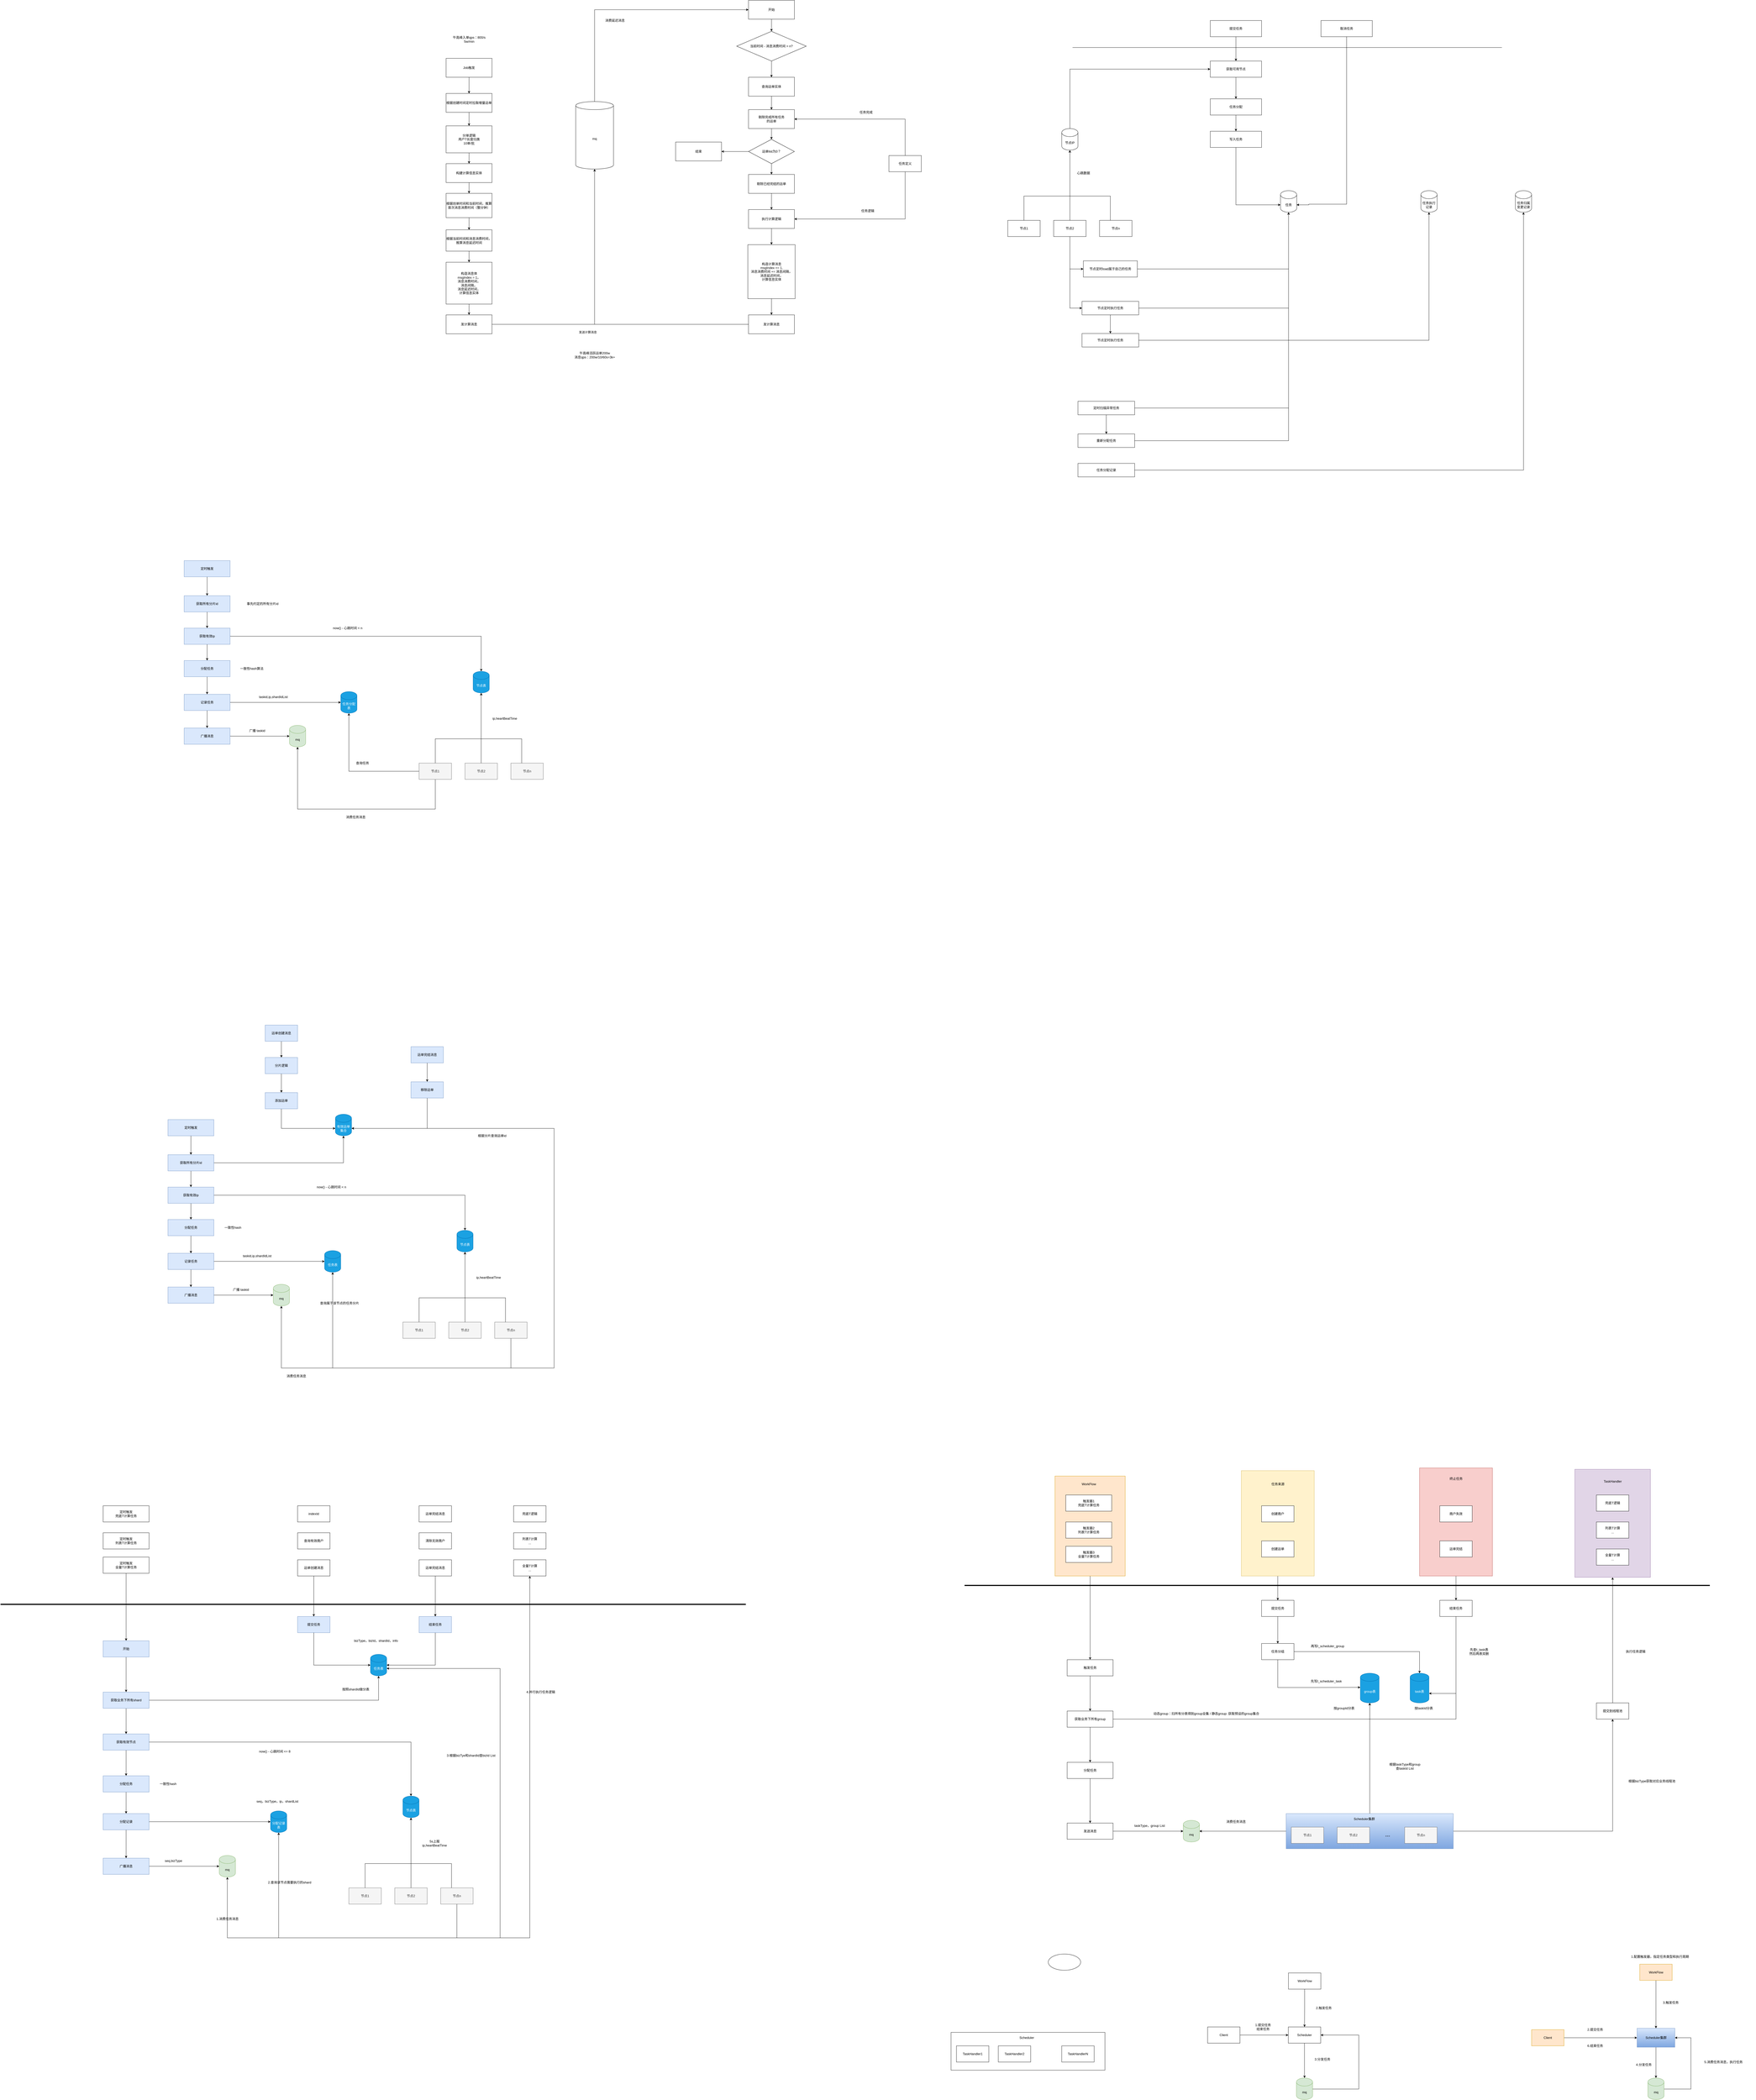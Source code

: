 <mxfile version="20.6.0" type="github">
  <diagram id="sV-Qj5nfXAAdDPfbrngv" name="第 1 页">
    <mxGraphModel dx="5064" dy="2429" grid="1" gridSize="10" guides="1" tooltips="1" connect="1" arrows="1" fold="1" page="1" pageScale="1" pageWidth="827" pageHeight="1169" math="0" shadow="0">
      <root>
        <mxCell id="0" />
        <mxCell id="1" parent="0" />
        <mxCell id="cuToZpZ9rWqDgf3NoFs_-81" style="edgeStyle=orthogonalEdgeStyle;rounded=0;orthogonalLoop=1;jettySize=auto;html=1;" edge="1" parent="1" source="cuToZpZ9rWqDgf3NoFs_-79" target="793zcuKizU2P_WvX81R6-5">
          <mxGeometry relative="1" as="geometry" />
        </mxCell>
        <mxCell id="cuToZpZ9rWqDgf3NoFs_-79" value="" style="whiteSpace=wrap;html=1;fillColor=#f8cecc;strokeColor=#b85450;" vertex="1" parent="1">
          <mxGeometry x="2975" y="5260" width="270" height="400" as="geometry" />
        </mxCell>
        <mxCell id="cuToZpZ9rWqDgf3NoFs_-75" value="" style="whiteSpace=wrap;html=1;fillColor=#e1d5e7;strokeColor=#9673a6;" vertex="1" parent="1">
          <mxGeometry x="3550" y="5265" width="280" height="400" as="geometry" />
        </mxCell>
        <mxCell id="cuToZpZ9rWqDgf3NoFs_-78" value="" style="edgeStyle=orthogonalEdgeStyle;rounded=0;orthogonalLoop=1;jettySize=auto;html=1;" edge="1" parent="1" source="cuToZpZ9rWqDgf3NoFs_-72" target="793zcuKizU2P_WvX81R6-1">
          <mxGeometry relative="1" as="geometry" />
        </mxCell>
        <mxCell id="cuToZpZ9rWqDgf3NoFs_-72" value="" style="whiteSpace=wrap;html=1;fillColor=#fff2cc;strokeColor=#d6b656;" vertex="1" parent="1">
          <mxGeometry x="2315" y="5270" width="270" height="390" as="geometry" />
        </mxCell>
        <mxCell id="cuToZpZ9rWqDgf3NoFs_-71" style="edgeStyle=orthogonalEdgeStyle;rounded=0;orthogonalLoop=1;jettySize=auto;html=1;" edge="1" parent="1" source="cuToZpZ9rWqDgf3NoFs_-68" target="793zcuKizU2P_WvX81R6-61">
          <mxGeometry relative="1" as="geometry" />
        </mxCell>
        <mxCell id="cuToZpZ9rWqDgf3NoFs_-68" value="" style="whiteSpace=wrap;html=1;fillColor=#ffe6cc;strokeColor=#d79b00;" vertex="1" parent="1">
          <mxGeometry x="1625" y="5290" width="260" height="370" as="geometry" />
        </mxCell>
        <mxCell id="793zcuKizU2P_WvX81R6-72" style="edgeStyle=orthogonalEdgeStyle;rounded=0;orthogonalLoop=1;jettySize=auto;html=1;entryX=1;entryY=0.5;entryDx=0;entryDy=0;entryPerimeter=0;" parent="1" source="793zcuKizU2P_WvX81R6-68" target="793zcuKizU2P_WvX81R6-35" edge="1">
          <mxGeometry relative="1" as="geometry" />
        </mxCell>
        <mxCell id="793zcuKizU2P_WvX81R6-74" style="edgeStyle=orthogonalEdgeStyle;rounded=0;orthogonalLoop=1;jettySize=auto;html=1;entryX=0.5;entryY=1;entryDx=0;entryDy=0;entryPerimeter=0;" parent="1" source="793zcuKizU2P_WvX81R6-68" target="793zcuKizU2P_WvX81R6-2" edge="1">
          <mxGeometry relative="1" as="geometry">
            <mxPoint x="2710" y="6240" as="targetPoint" />
          </mxGeometry>
        </mxCell>
        <mxCell id="cuToZpZ9rWqDgf3NoFs_-86" style="edgeStyle=orthogonalEdgeStyle;rounded=0;orthogonalLoop=1;jettySize=auto;html=1;" edge="1" parent="1" source="793zcuKizU2P_WvX81R6-68" target="cuToZpZ9rWqDgf3NoFs_-84">
          <mxGeometry relative="1" as="geometry" />
        </mxCell>
        <mxCell id="793zcuKizU2P_WvX81R6-68" value="" style="whiteSpace=wrap;html=1;fillColor=#dae8fc;strokeColor=#6c8ebf;gradientColor=#7ea6e0;" parent="1" vertex="1">
          <mxGeometry x="2481" y="6540" width="619" height="130" as="geometry" />
        </mxCell>
        <mxCell id="Lbsl9DkZRLSIf5Nhq8Jv-45" value="" style="edgeStyle=orthogonalEdgeStyle;rounded=0;orthogonalLoop=1;jettySize=auto;html=1;" parent="1" source="Lbsl9DkZRLSIf5Nhq8Jv-3" target="Lbsl9DkZRLSIf5Nhq8Jv-31" edge="1">
          <mxGeometry relative="1" as="geometry" />
        </mxCell>
        <mxCell id="Lbsl9DkZRLSIf5Nhq8Jv-3" value="构造消息体&lt;br&gt;msgIndex = 1，&lt;br&gt;消息消费时间，&lt;br&gt;消息间隔，&lt;br&gt;消息延迟时间，&lt;br&gt;计算信息实体" style="whiteSpace=wrap;html=1;" parent="1" vertex="1">
          <mxGeometry x="-630" y="795" width="170" height="155" as="geometry" />
        </mxCell>
        <mxCell id="Lbsl9DkZRLSIf5Nhq8Jv-43" value="" style="edgeStyle=orthogonalEdgeStyle;rounded=0;orthogonalLoop=1;jettySize=auto;html=1;" parent="1" source="Lbsl9DkZRLSIf5Nhq8Jv-7" target="Lbsl9DkZRLSIf5Nhq8Jv-8" edge="1">
          <mxGeometry relative="1" as="geometry" />
        </mxCell>
        <mxCell id="Lbsl9DkZRLSIf5Nhq8Jv-7" value="根据创单时间和当前时间，推算首次消息消费时间（整分钟）" style="whiteSpace=wrap;html=1;" parent="1" vertex="1">
          <mxGeometry x="-630" y="540" width="170" height="90" as="geometry" />
        </mxCell>
        <mxCell id="Lbsl9DkZRLSIf5Nhq8Jv-44" value="" style="edgeStyle=orthogonalEdgeStyle;rounded=0;orthogonalLoop=1;jettySize=auto;html=1;" parent="1" source="Lbsl9DkZRLSIf5Nhq8Jv-8" target="Lbsl9DkZRLSIf5Nhq8Jv-3" edge="1">
          <mxGeometry relative="1" as="geometry" />
        </mxCell>
        <mxCell id="Lbsl9DkZRLSIf5Nhq8Jv-8" value="根据当前时间和消息消费时间，&lt;br&gt;推算消息延迟时间" style="whiteSpace=wrap;html=1;" parent="1" vertex="1">
          <mxGeometry x="-630" y="675" width="170" height="79" as="geometry" />
        </mxCell>
        <mxCell id="Lbsl9DkZRLSIf5Nhq8Jv-42" value="" style="edgeStyle=orthogonalEdgeStyle;rounded=0;orthogonalLoop=1;jettySize=auto;html=1;" parent="1" source="Lbsl9DkZRLSIf5Nhq8Jv-9" target="Lbsl9DkZRLSIf5Nhq8Jv-7" edge="1">
          <mxGeometry relative="1" as="geometry" />
        </mxCell>
        <mxCell id="Lbsl9DkZRLSIf5Nhq8Jv-9" value="构建计算信息实体" style="whiteSpace=wrap;html=1;" parent="1" vertex="1">
          <mxGeometry x="-630" y="430" width="170" height="70" as="geometry" />
        </mxCell>
        <mxCell id="Lbsl9DkZRLSIf5Nhq8Jv-52" value="" style="edgeStyle=orthogonalEdgeStyle;rounded=0;orthogonalLoop=1;jettySize=auto;html=1;" parent="1" source="Lbsl9DkZRLSIf5Nhq8Jv-12" target="Lbsl9DkZRLSIf5Nhq8Jv-14" edge="1">
          <mxGeometry relative="1" as="geometry" />
        </mxCell>
        <mxCell id="Lbsl9DkZRLSIf5Nhq8Jv-12" value="查询运单实体" style="whiteSpace=wrap;html=1;" parent="1" vertex="1">
          <mxGeometry x="490" y="110" width="170" height="70" as="geometry" />
        </mxCell>
        <mxCell id="Lbsl9DkZRLSIf5Nhq8Jv-41" value="" style="edgeStyle=orthogonalEdgeStyle;rounded=0;orthogonalLoop=1;jettySize=auto;html=1;" parent="1" source="Lbsl9DkZRLSIf5Nhq8Jv-13" target="Lbsl9DkZRLSIf5Nhq8Jv-9" edge="1">
          <mxGeometry relative="1" as="geometry" />
        </mxCell>
        <mxCell id="Lbsl9DkZRLSIf5Nhq8Jv-13" value="分单逻辑&lt;br&gt;用户T长度归类&lt;br&gt;10单/批" style="whiteSpace=wrap;html=1;" parent="1" vertex="1">
          <mxGeometry x="-630" y="290" width="170" height="100" as="geometry" />
        </mxCell>
        <mxCell id="Lbsl9DkZRLSIf5Nhq8Jv-53" value="" style="edgeStyle=orthogonalEdgeStyle;rounded=0;orthogonalLoop=1;jettySize=auto;html=1;" parent="1" source="Lbsl9DkZRLSIf5Nhq8Jv-14" target="Lbsl9DkZRLSIf5Nhq8Jv-16" edge="1">
          <mxGeometry relative="1" as="geometry" />
        </mxCell>
        <mxCell id="Lbsl9DkZRLSIf5Nhq8Jv-14" value="剔除完成所有任务&lt;br&gt;的运单" style="whiteSpace=wrap;html=1;" parent="1" vertex="1">
          <mxGeometry x="490" y="230" width="170" height="70" as="geometry" />
        </mxCell>
        <mxCell id="Lbsl9DkZRLSIf5Nhq8Jv-28" style="edgeStyle=orthogonalEdgeStyle;rounded=0;orthogonalLoop=1;jettySize=auto;html=1;" parent="1" source="Lbsl9DkZRLSIf5Nhq8Jv-16" target="Lbsl9DkZRLSIf5Nhq8Jv-19" edge="1">
          <mxGeometry relative="1" as="geometry" />
        </mxCell>
        <mxCell id="Lbsl9DkZRLSIf5Nhq8Jv-54" value="" style="edgeStyle=orthogonalEdgeStyle;rounded=0;orthogonalLoop=1;jettySize=auto;html=1;" parent="1" source="Lbsl9DkZRLSIf5Nhq8Jv-16" target="Lbsl9DkZRLSIf5Nhq8Jv-17" edge="1">
          <mxGeometry relative="1" as="geometry" />
        </mxCell>
        <mxCell id="Lbsl9DkZRLSIf5Nhq8Jv-16" value="运单list为0？" style="rhombus;whiteSpace=wrap;html=1;" parent="1" vertex="1">
          <mxGeometry x="490" y="340" width="170" height="90" as="geometry" />
        </mxCell>
        <mxCell id="Lbsl9DkZRLSIf5Nhq8Jv-55" value="" style="edgeStyle=orthogonalEdgeStyle;rounded=0;orthogonalLoop=1;jettySize=auto;html=1;" parent="1" source="Lbsl9DkZRLSIf5Nhq8Jv-17" target="Lbsl9DkZRLSIf5Nhq8Jv-20" edge="1">
          <mxGeometry relative="1" as="geometry" />
        </mxCell>
        <mxCell id="Lbsl9DkZRLSIf5Nhq8Jv-17" value="剔除已经完结的运单" style="whiteSpace=wrap;html=1;" parent="1" vertex="1">
          <mxGeometry x="490" y="470" width="170" height="70" as="geometry" />
        </mxCell>
        <mxCell id="Lbsl9DkZRLSIf5Nhq8Jv-19" value="结束" style="whiteSpace=wrap;html=1;" parent="1" vertex="1">
          <mxGeometry x="220" y="350" width="170" height="70" as="geometry" />
        </mxCell>
        <mxCell id="Lbsl9DkZRLSIf5Nhq8Jv-56" value="" style="edgeStyle=orthogonalEdgeStyle;rounded=0;orthogonalLoop=1;jettySize=auto;html=1;" parent="1" source="Lbsl9DkZRLSIf5Nhq8Jv-20" target="Lbsl9DkZRLSIf5Nhq8Jv-21" edge="1">
          <mxGeometry relative="1" as="geometry" />
        </mxCell>
        <mxCell id="Lbsl9DkZRLSIf5Nhq8Jv-20" value="执行计算逻辑" style="whiteSpace=wrap;html=1;" parent="1" vertex="1">
          <mxGeometry x="490" y="600" width="170" height="70" as="geometry" />
        </mxCell>
        <mxCell id="Lbsl9DkZRLSIf5Nhq8Jv-57" value="" style="edgeStyle=orthogonalEdgeStyle;rounded=0;orthogonalLoop=1;jettySize=auto;html=1;" parent="1" source="Lbsl9DkZRLSIf5Nhq8Jv-21" target="Lbsl9DkZRLSIf5Nhq8Jv-32" edge="1">
          <mxGeometry relative="1" as="geometry" />
        </mxCell>
        <mxCell id="Lbsl9DkZRLSIf5Nhq8Jv-21" value="构造计算消息&lt;br&gt;msgIndex += 1,&lt;br&gt;消息消费时间 += 消息间隔，&lt;br&gt;消息延迟时间，&lt;br&gt;计算信息实体" style="whiteSpace=wrap;html=1;" parent="1" vertex="1">
          <mxGeometry x="487.5" y="730" width="175" height="200" as="geometry" />
        </mxCell>
        <mxCell id="Lbsl9DkZRLSIf5Nhq8Jv-51" value="" style="edgeStyle=orthogonalEdgeStyle;rounded=0;orthogonalLoop=1;jettySize=auto;html=1;" parent="1" source="Lbsl9DkZRLSIf5Nhq8Jv-24" target="Lbsl9DkZRLSIf5Nhq8Jv-12" edge="1">
          <mxGeometry relative="1" as="geometry" />
        </mxCell>
        <mxCell id="Lbsl9DkZRLSIf5Nhq8Jv-24" value="当前时间 - 消息消费时间 &amp;gt; n?" style="rhombus;whiteSpace=wrap;html=1;" parent="1" vertex="1">
          <mxGeometry x="446.25" y="-60" width="257.5" height="110" as="geometry" />
        </mxCell>
        <mxCell id="Lbsl9DkZRLSIf5Nhq8Jv-50" value="" style="edgeStyle=orthogonalEdgeStyle;rounded=0;orthogonalLoop=1;jettySize=auto;html=1;" parent="1" source="Lbsl9DkZRLSIf5Nhq8Jv-25" target="Lbsl9DkZRLSIf5Nhq8Jv-24" edge="1">
          <mxGeometry relative="1" as="geometry" />
        </mxCell>
        <mxCell id="Lbsl9DkZRLSIf5Nhq8Jv-25" value="开始" style="whiteSpace=wrap;html=1;" parent="1" vertex="1">
          <mxGeometry x="490" y="-175" width="170" height="70" as="geometry" />
        </mxCell>
        <mxCell id="Lbsl9DkZRLSIf5Nhq8Jv-64" style="edgeStyle=orthogonalEdgeStyle;rounded=0;orthogonalLoop=1;jettySize=auto;html=1;entryX=0;entryY=0.5;entryDx=0;entryDy=0;" parent="1" source="Lbsl9DkZRLSIf5Nhq8Jv-29" target="Lbsl9DkZRLSIf5Nhq8Jv-25" edge="1">
          <mxGeometry relative="1" as="geometry">
            <Array as="points">
              <mxPoint x="-80" y="-140" />
            </Array>
          </mxGeometry>
        </mxCell>
        <mxCell id="Lbsl9DkZRLSIf5Nhq8Jv-29" value="mq" style="shape=cylinder3;whiteSpace=wrap;html=1;boundedLbl=1;backgroundOutline=1;size=15;" parent="1" vertex="1">
          <mxGeometry x="-150" y="200" width="140" height="250" as="geometry" />
        </mxCell>
        <mxCell id="Lbsl9DkZRLSIf5Nhq8Jv-46" style="edgeStyle=orthogonalEdgeStyle;rounded=0;orthogonalLoop=1;jettySize=auto;html=1;entryX=0.5;entryY=1;entryDx=0;entryDy=0;entryPerimeter=0;" parent="1" source="Lbsl9DkZRLSIf5Nhq8Jv-31" target="Lbsl9DkZRLSIf5Nhq8Jv-29" edge="1">
          <mxGeometry relative="1" as="geometry" />
        </mxCell>
        <mxCell id="Lbsl9DkZRLSIf5Nhq8Jv-31" value="发计算消息" style="whiteSpace=wrap;html=1;" parent="1" vertex="1">
          <mxGeometry x="-630" y="990" width="170" height="70" as="geometry" />
        </mxCell>
        <mxCell id="Lbsl9DkZRLSIf5Nhq8Jv-33" style="edgeStyle=orthogonalEdgeStyle;rounded=0;orthogonalLoop=1;jettySize=auto;html=1;entryX=0.5;entryY=1;entryDx=0;entryDy=0;entryPerimeter=0;" parent="1" source="Lbsl9DkZRLSIf5Nhq8Jv-32" target="Lbsl9DkZRLSIf5Nhq8Jv-29" edge="1">
          <mxGeometry relative="1" as="geometry" />
        </mxCell>
        <mxCell id="Lbsl9DkZRLSIf5Nhq8Jv-32" value="发计算消息" style="whiteSpace=wrap;html=1;" parent="1" vertex="1">
          <mxGeometry x="490" y="990" width="170" height="70" as="geometry" />
        </mxCell>
        <mxCell id="Lbsl9DkZRLSIf5Nhq8Jv-40" value="" style="edgeStyle=orthogonalEdgeStyle;rounded=0;orthogonalLoop=1;jettySize=auto;html=1;" parent="1" source="Lbsl9DkZRLSIf5Nhq8Jv-38" target="Lbsl9DkZRLSIf5Nhq8Jv-13" edge="1">
          <mxGeometry relative="1" as="geometry" />
        </mxCell>
        <mxCell id="Lbsl9DkZRLSIf5Nhq8Jv-38" value="根据创建时间定时拉取增量运单" style="whiteSpace=wrap;html=1;" parent="1" vertex="1">
          <mxGeometry x="-630" y="170" width="170" height="70" as="geometry" />
        </mxCell>
        <mxCell id="Lbsl9DkZRLSIf5Nhq8Jv-49" value="" style="edgeStyle=orthogonalEdgeStyle;rounded=0;orthogonalLoop=1;jettySize=auto;html=1;" parent="1" source="Lbsl9DkZRLSIf5Nhq8Jv-48" target="Lbsl9DkZRLSIf5Nhq8Jv-38" edge="1">
          <mxGeometry relative="1" as="geometry" />
        </mxCell>
        <mxCell id="Lbsl9DkZRLSIf5Nhq8Jv-48" value="Job触发" style="whiteSpace=wrap;html=1;" parent="1" vertex="1">
          <mxGeometry x="-630" y="40" width="170" height="70" as="geometry" />
        </mxCell>
        <mxCell id="Lbsl9DkZRLSIf5Nhq8Jv-63" value="消费延迟消息" style="text;html=1;align=center;verticalAlign=middle;resizable=0;points=[];autosize=1;strokeColor=none;fillColor=none;" parent="1" vertex="1">
          <mxGeometry x="-70" y="-120" width="130" height="40" as="geometry" />
        </mxCell>
        <mxCell id="Lbsl9DkZRLSIf5Nhq8Jv-65" value="&lt;meta charset=&quot;utf-8&quot;&gt;&lt;span style=&quot;color: rgb(0, 0, 0); font-family: Helvetica; font-size: 11px; font-style: normal; font-variant-ligatures: normal; font-variant-caps: normal; font-weight: 400; letter-spacing: normal; orphans: 2; text-align: center; text-indent: 0px; text-transform: none; widows: 2; word-spacing: 0px; -webkit-text-stroke-width: 0px; background-color: rgb(255, 255, 255); text-decoration-thickness: initial; text-decoration-style: initial; text-decoration-color: initial; float: none; display: inline !important;&quot;&gt;发送计算消息&lt;/span&gt;" style="text;whiteSpace=wrap;html=1;" parent="1" vertex="1">
          <mxGeometry x="-140" y="1040" width="140" height="50" as="geometry" />
        </mxCell>
        <mxCell id="Lbsl9DkZRLSIf5Nhq8Jv-80" style="edgeStyle=orthogonalEdgeStyle;rounded=0;orthogonalLoop=1;jettySize=auto;html=1;entryX=1;entryY=0.5;entryDx=0;entryDy=0;" parent="1" source="Lbsl9DkZRLSIf5Nhq8Jv-72" target="Lbsl9DkZRLSIf5Nhq8Jv-20" edge="1">
          <mxGeometry relative="1" as="geometry">
            <Array as="points">
              <mxPoint x="1070" y="635" />
            </Array>
          </mxGeometry>
        </mxCell>
        <mxCell id="Lbsl9DkZRLSIf5Nhq8Jv-81" style="edgeStyle=orthogonalEdgeStyle;rounded=0;orthogonalLoop=1;jettySize=auto;html=1;entryX=1;entryY=0.5;entryDx=0;entryDy=0;" parent="1" source="Lbsl9DkZRLSIf5Nhq8Jv-72" target="Lbsl9DkZRLSIf5Nhq8Jv-14" edge="1">
          <mxGeometry relative="1" as="geometry">
            <Array as="points">
              <mxPoint x="1070" y="265" />
            </Array>
          </mxGeometry>
        </mxCell>
        <mxCell id="Lbsl9DkZRLSIf5Nhq8Jv-72" value="任务定义" style="whiteSpace=wrap;html=1;" parent="1" vertex="1">
          <mxGeometry x="1010" y="400" width="120" height="60" as="geometry" />
        </mxCell>
        <mxCell id="Lbsl9DkZRLSIf5Nhq8Jv-75" value="任务完成" style="text;html=1;align=center;verticalAlign=middle;resizable=0;points=[];autosize=1;strokeColor=none;fillColor=none;" parent="1" vertex="1">
          <mxGeometry x="875" y="220" width="100" height="40" as="geometry" />
        </mxCell>
        <mxCell id="Lbsl9DkZRLSIf5Nhq8Jv-77" value="任务逻辑" style="text;html=1;align=center;verticalAlign=middle;resizable=0;points=[];autosize=1;strokeColor=none;fillColor=none;" parent="1" vertex="1">
          <mxGeometry x="881" y="585" width="100" height="40" as="geometry" />
        </mxCell>
        <mxCell id="Lbsl9DkZRLSIf5Nhq8Jv-82" value="午高峰入单qps：800/s&lt;br&gt;5w/min" style="text;html=1;align=center;verticalAlign=middle;resizable=0;points=[];autosize=1;strokeColor=none;fillColor=none;" parent="1" vertex="1">
          <mxGeometry x="-645" y="-60" width="200" height="60" as="geometry" />
        </mxCell>
        <mxCell id="Lbsl9DkZRLSIf5Nhq8Jv-83" value="午高峰活跃运单200w&lt;br&gt;消息qps：200w/10/60s=3k+" style="text;html=1;align=center;verticalAlign=middle;resizable=0;points=[];autosize=1;strokeColor=none;fillColor=none;" parent="1" vertex="1">
          <mxGeometry x="-205" y="1109" width="250" height="60" as="geometry" />
        </mxCell>
        <mxCell id="Lbsl9DkZRLSIf5Nhq8Jv-104" value="" style="edgeStyle=orthogonalEdgeStyle;rounded=0;orthogonalLoop=1;jettySize=auto;html=1;" parent="1" source="Lbsl9DkZRLSIf5Nhq8Jv-85" target="Lbsl9DkZRLSIf5Nhq8Jv-101" edge="1">
          <mxGeometry relative="1" as="geometry" />
        </mxCell>
        <mxCell id="Lbsl9DkZRLSIf5Nhq8Jv-85" value="提交任务" style="whiteSpace=wrap;html=1;" parent="1" vertex="1">
          <mxGeometry x="2200" y="-100" width="190" height="60" as="geometry" />
        </mxCell>
        <mxCell id="Lbsl9DkZRLSIf5Nhq8Jv-87" value="" style="endArrow=none;html=1;rounded=0;fontStyle=0" parent="1" edge="1">
          <mxGeometry width="50" height="50" relative="1" as="geometry">
            <mxPoint x="1690" as="sourcePoint" />
            <mxPoint x="3280" as="targetPoint" />
          </mxGeometry>
        </mxCell>
        <mxCell id="Lbsl9DkZRLSIf5Nhq8Jv-118" style="edgeStyle=orthogonalEdgeStyle;rounded=0;orthogonalLoop=1;jettySize=auto;html=1;entryX=1;entryY=0;entryDx=0;entryDy=52.5;entryPerimeter=0;" parent="1" source="Lbsl9DkZRLSIf5Nhq8Jv-88" target="Lbsl9DkZRLSIf5Nhq8Jv-110" edge="1">
          <mxGeometry relative="1" as="geometry">
            <Array as="points">
              <mxPoint x="2705" y="580" />
              <mxPoint x="2565" y="580" />
              <mxPoint x="2565" y="583" />
            </Array>
          </mxGeometry>
        </mxCell>
        <mxCell id="Lbsl9DkZRLSIf5Nhq8Jv-88" value="取消任务" style="whiteSpace=wrap;html=1;" parent="1" vertex="1">
          <mxGeometry x="2610" y="-100" width="190" height="60" as="geometry" />
        </mxCell>
        <mxCell id="Lbsl9DkZRLSIf5Nhq8Jv-103" style="edgeStyle=orthogonalEdgeStyle;rounded=0;orthogonalLoop=1;jettySize=auto;html=1;entryX=0;entryY=0.5;entryDx=0;entryDy=0;" parent="1" source="Lbsl9DkZRLSIf5Nhq8Jv-91" target="Lbsl9DkZRLSIf5Nhq8Jv-101" edge="1">
          <mxGeometry relative="1" as="geometry">
            <Array as="points">
              <mxPoint x="1680" y="80" />
            </Array>
          </mxGeometry>
        </mxCell>
        <mxCell id="Lbsl9DkZRLSIf5Nhq8Jv-91" value="节点IP" style="shape=cylinder3;whiteSpace=wrap;html=1;boundedLbl=1;backgroundOutline=1;size=15;" parent="1" vertex="1">
          <mxGeometry x="1650" y="300" width="60" height="80" as="geometry" />
        </mxCell>
        <mxCell id="Lbsl9DkZRLSIf5Nhq8Jv-109" style="edgeStyle=orthogonalEdgeStyle;rounded=0;orthogonalLoop=1;jettySize=auto;html=1;entryX=0.5;entryY=1;entryDx=0;entryDy=0;entryPerimeter=0;" parent="1" source="Lbsl9DkZRLSIf5Nhq8Jv-92" target="Lbsl9DkZRLSIf5Nhq8Jv-91" edge="1">
          <mxGeometry relative="1" as="geometry">
            <Array as="points">
              <mxPoint x="1510" y="550" />
              <mxPoint x="1680" y="550" />
            </Array>
          </mxGeometry>
        </mxCell>
        <mxCell id="Lbsl9DkZRLSIf5Nhq8Jv-92" value="节点1" style="rounded=0;whiteSpace=wrap;html=1;" parent="1" vertex="1">
          <mxGeometry x="1450" y="640" width="120" height="60" as="geometry" />
        </mxCell>
        <mxCell id="Lbsl9DkZRLSIf5Nhq8Jv-96" style="edgeStyle=orthogonalEdgeStyle;rounded=0;orthogonalLoop=1;jettySize=auto;html=1;" parent="1" source="Lbsl9DkZRLSIf5Nhq8Jv-93" target="Lbsl9DkZRLSIf5Nhq8Jv-91" edge="1">
          <mxGeometry relative="1" as="geometry">
            <Array as="points">
              <mxPoint x="1680" y="580" />
              <mxPoint x="1680" y="580" />
            </Array>
          </mxGeometry>
        </mxCell>
        <mxCell id="Lbsl9DkZRLSIf5Nhq8Jv-133" style="edgeStyle=orthogonalEdgeStyle;rounded=0;orthogonalLoop=1;jettySize=auto;html=1;entryX=0;entryY=0.5;entryDx=0;entryDy=0;" parent="1" source="Lbsl9DkZRLSIf5Nhq8Jv-93" target="Lbsl9DkZRLSIf5Nhq8Jv-119" edge="1">
          <mxGeometry relative="1" as="geometry" />
        </mxCell>
        <mxCell id="Lbsl9DkZRLSIf5Nhq8Jv-134" style="edgeStyle=orthogonalEdgeStyle;rounded=0;orthogonalLoop=1;jettySize=auto;html=1;entryX=0;entryY=0.5;entryDx=0;entryDy=0;" parent="1" source="Lbsl9DkZRLSIf5Nhq8Jv-93" target="Lbsl9DkZRLSIf5Nhq8Jv-121" edge="1">
          <mxGeometry relative="1" as="geometry" />
        </mxCell>
        <mxCell id="Lbsl9DkZRLSIf5Nhq8Jv-93" value="节点2" style="rounded=0;whiteSpace=wrap;html=1;" parent="1" vertex="1">
          <mxGeometry x="1620" y="640" width="120" height="60" as="geometry" />
        </mxCell>
        <mxCell id="Lbsl9DkZRLSIf5Nhq8Jv-97" style="edgeStyle=orthogonalEdgeStyle;rounded=0;orthogonalLoop=1;jettySize=auto;html=1;entryX=0.5;entryY=1;entryDx=0;entryDy=0;entryPerimeter=0;" parent="1" source="Lbsl9DkZRLSIf5Nhq8Jv-94" target="Lbsl9DkZRLSIf5Nhq8Jv-91" edge="1">
          <mxGeometry relative="1" as="geometry">
            <Array as="points">
              <mxPoint x="1830" y="550" />
              <mxPoint x="1680" y="550" />
            </Array>
          </mxGeometry>
        </mxCell>
        <mxCell id="Lbsl9DkZRLSIf5Nhq8Jv-94" value="节点n" style="rounded=0;whiteSpace=wrap;html=1;" parent="1" vertex="1">
          <mxGeometry x="1790" y="640" width="120" height="60" as="geometry" />
        </mxCell>
        <mxCell id="Lbsl9DkZRLSIf5Nhq8Jv-100" value="心跳数据" style="text;html=1;align=center;verticalAlign=middle;resizable=0;points=[];autosize=1;strokeColor=none;fillColor=none;" parent="1" vertex="1">
          <mxGeometry x="1680" y="445" width="100" height="40" as="geometry" />
        </mxCell>
        <mxCell id="Lbsl9DkZRLSIf5Nhq8Jv-107" value="" style="edgeStyle=orthogonalEdgeStyle;rounded=0;orthogonalLoop=1;jettySize=auto;html=1;" parent="1" source="Lbsl9DkZRLSIf5Nhq8Jv-101" target="Lbsl9DkZRLSIf5Nhq8Jv-106" edge="1">
          <mxGeometry relative="1" as="geometry" />
        </mxCell>
        <mxCell id="Lbsl9DkZRLSIf5Nhq8Jv-101" value="获取可用节点" style="whiteSpace=wrap;html=1;" parent="1" vertex="1">
          <mxGeometry x="2200" y="50" width="190" height="60" as="geometry" />
        </mxCell>
        <mxCell id="Lbsl9DkZRLSIf5Nhq8Jv-112" value="" style="edgeStyle=orthogonalEdgeStyle;rounded=0;orthogonalLoop=1;jettySize=auto;html=1;" parent="1" source="Lbsl9DkZRLSIf5Nhq8Jv-106" target="Lbsl9DkZRLSIf5Nhq8Jv-111" edge="1">
          <mxGeometry relative="1" as="geometry" />
        </mxCell>
        <mxCell id="Lbsl9DkZRLSIf5Nhq8Jv-106" value="任务分配" style="whiteSpace=wrap;html=1;" parent="1" vertex="1">
          <mxGeometry x="2200" y="190" width="190" height="60" as="geometry" />
        </mxCell>
        <mxCell id="Lbsl9DkZRLSIf5Nhq8Jv-110" value="任务" style="shape=cylinder3;whiteSpace=wrap;html=1;boundedLbl=1;backgroundOutline=1;size=15;" parent="1" vertex="1">
          <mxGeometry x="2460" y="530" width="60" height="80" as="geometry" />
        </mxCell>
        <mxCell id="Lbsl9DkZRLSIf5Nhq8Jv-116" style="edgeStyle=orthogonalEdgeStyle;rounded=0;orthogonalLoop=1;jettySize=auto;html=1;entryX=0;entryY=0;entryDx=0;entryDy=52.5;entryPerimeter=0;" parent="1" source="Lbsl9DkZRLSIf5Nhq8Jv-111" target="Lbsl9DkZRLSIf5Nhq8Jv-110" edge="1">
          <mxGeometry relative="1" as="geometry">
            <Array as="points">
              <mxPoint x="2295" y="583" />
            </Array>
          </mxGeometry>
        </mxCell>
        <mxCell id="Lbsl9DkZRLSIf5Nhq8Jv-111" value="写入任务" style="whiteSpace=wrap;html=1;" parent="1" vertex="1">
          <mxGeometry x="2200" y="310" width="190" height="60" as="geometry" />
        </mxCell>
        <mxCell id="Lbsl9DkZRLSIf5Nhq8Jv-123" style="edgeStyle=orthogonalEdgeStyle;rounded=0;orthogonalLoop=1;jettySize=auto;html=1;entryX=0.5;entryY=1;entryDx=0;entryDy=0;entryPerimeter=0;" parent="1" source="Lbsl9DkZRLSIf5Nhq8Jv-119" target="Lbsl9DkZRLSIf5Nhq8Jv-110" edge="1">
          <mxGeometry relative="1" as="geometry" />
        </mxCell>
        <mxCell id="Lbsl9DkZRLSIf5Nhq8Jv-119" value="节点定时load属于自己的任务" style="whiteSpace=wrap;html=1;" parent="1" vertex="1">
          <mxGeometry x="1730" y="790" width="200" height="60" as="geometry" />
        </mxCell>
        <mxCell id="Lbsl9DkZRLSIf5Nhq8Jv-124" style="edgeStyle=orthogonalEdgeStyle;rounded=0;orthogonalLoop=1;jettySize=auto;html=1;entryX=0.5;entryY=1;entryDx=0;entryDy=0;entryPerimeter=0;" parent="1" source="Lbsl9DkZRLSIf5Nhq8Jv-121" target="Lbsl9DkZRLSIf5Nhq8Jv-110" edge="1">
          <mxGeometry relative="1" as="geometry" />
        </mxCell>
        <mxCell id="Lbsl9DkZRLSIf5Nhq8Jv-143" value="" style="edgeStyle=orthogonalEdgeStyle;rounded=0;orthogonalLoop=1;jettySize=auto;html=1;" parent="1" source="Lbsl9DkZRLSIf5Nhq8Jv-121" target="Lbsl9DkZRLSIf5Nhq8Jv-142" edge="1">
          <mxGeometry relative="1" as="geometry" />
        </mxCell>
        <mxCell id="Lbsl9DkZRLSIf5Nhq8Jv-121" value="节点定时执行任务" style="whiteSpace=wrap;html=1;" parent="1" vertex="1">
          <mxGeometry x="1725" y="940" width="210" height="50" as="geometry" />
        </mxCell>
        <mxCell id="Lbsl9DkZRLSIf5Nhq8Jv-136" style="edgeStyle=orthogonalEdgeStyle;rounded=0;orthogonalLoop=1;jettySize=auto;html=1;entryX=0.5;entryY=1;entryDx=0;entryDy=0;entryPerimeter=0;" parent="1" source="Lbsl9DkZRLSIf5Nhq8Jv-135" target="Lbsl9DkZRLSIf5Nhq8Jv-110" edge="1">
          <mxGeometry relative="1" as="geometry" />
        </mxCell>
        <mxCell id="Lbsl9DkZRLSIf5Nhq8Jv-139" value="" style="edgeStyle=orthogonalEdgeStyle;rounded=0;orthogonalLoop=1;jettySize=auto;html=1;" parent="1" source="Lbsl9DkZRLSIf5Nhq8Jv-135" target="Lbsl9DkZRLSIf5Nhq8Jv-137" edge="1">
          <mxGeometry relative="1" as="geometry" />
        </mxCell>
        <mxCell id="Lbsl9DkZRLSIf5Nhq8Jv-135" value="定时扫描异常任务" style="whiteSpace=wrap;html=1;" parent="1" vertex="1">
          <mxGeometry x="1710" y="1310" width="210" height="50" as="geometry" />
        </mxCell>
        <mxCell id="Lbsl9DkZRLSIf5Nhq8Jv-140" style="edgeStyle=orthogonalEdgeStyle;rounded=0;orthogonalLoop=1;jettySize=auto;html=1;entryX=0.5;entryY=1;entryDx=0;entryDy=0;entryPerimeter=0;" parent="1" source="Lbsl9DkZRLSIf5Nhq8Jv-137" target="Lbsl9DkZRLSIf5Nhq8Jv-110" edge="1">
          <mxGeometry relative="1" as="geometry">
            <mxPoint x="2400" y="1480.0" as="targetPoint" />
          </mxGeometry>
        </mxCell>
        <mxCell id="Lbsl9DkZRLSIf5Nhq8Jv-137" value="重新分配任务" style="whiteSpace=wrap;html=1;" parent="1" vertex="1">
          <mxGeometry x="1710" y="1431" width="210" height="50" as="geometry" />
        </mxCell>
        <mxCell id="Lbsl9DkZRLSIf5Nhq8Jv-141" value="任务执行记录" style="shape=cylinder3;whiteSpace=wrap;html=1;boundedLbl=1;backgroundOutline=1;size=15;" parent="1" vertex="1">
          <mxGeometry x="2980" y="530" width="60" height="80" as="geometry" />
        </mxCell>
        <mxCell id="Lbsl9DkZRLSIf5Nhq8Jv-144" style="edgeStyle=orthogonalEdgeStyle;rounded=0;orthogonalLoop=1;jettySize=auto;html=1;entryX=0.5;entryY=1;entryDx=0;entryDy=0;entryPerimeter=0;" parent="1" source="Lbsl9DkZRLSIf5Nhq8Jv-142" target="Lbsl9DkZRLSIf5Nhq8Jv-141" edge="1">
          <mxGeometry relative="1" as="geometry" />
        </mxCell>
        <mxCell id="Lbsl9DkZRLSIf5Nhq8Jv-142" value="节点定时执行任务" style="whiteSpace=wrap;html=1;" parent="1" vertex="1">
          <mxGeometry x="1725" y="1059" width="210" height="50" as="geometry" />
        </mxCell>
        <mxCell id="Lbsl9DkZRLSIf5Nhq8Jv-146" style="edgeStyle=orthogonalEdgeStyle;rounded=0;orthogonalLoop=1;jettySize=auto;html=1;entryX=0.5;entryY=1;entryDx=0;entryDy=0;entryPerimeter=0;" parent="1" source="Lbsl9DkZRLSIf5Nhq8Jv-145" target="Lbsl9DkZRLSIf5Nhq8Jv-147" edge="1">
          <mxGeometry relative="1" as="geometry">
            <mxPoint x="3366.0" y="620" as="targetPoint" />
          </mxGeometry>
        </mxCell>
        <mxCell id="Lbsl9DkZRLSIf5Nhq8Jv-145" value="任务分配记录" style="whiteSpace=wrap;html=1;" parent="1" vertex="1">
          <mxGeometry x="1710" y="1540" width="210" height="50" as="geometry" />
        </mxCell>
        <mxCell id="Lbsl9DkZRLSIf5Nhq8Jv-147" value="任务归属变更记录" style="shape=cylinder3;whiteSpace=wrap;html=1;boundedLbl=1;backgroundOutline=1;size=15;" parent="1" vertex="1">
          <mxGeometry x="3330" y="530" width="60" height="80" as="geometry" />
        </mxCell>
        <mxCell id="Lbsl9DkZRLSIf5Nhq8Jv-150" value="节点表" style="shape=cylinder3;whiteSpace=wrap;html=1;boundedLbl=1;backgroundOutline=1;size=15;fillColor=#1ba1e2;strokeColor=#006EAF;fontColor=#ffffff;" parent="1" vertex="1">
          <mxGeometry x="-530" y="2310" width="60" height="80" as="geometry" />
        </mxCell>
        <mxCell id="Lbsl9DkZRLSIf5Nhq8Jv-151" style="edgeStyle=orthogonalEdgeStyle;rounded=0;orthogonalLoop=1;jettySize=auto;html=1;entryX=0.5;entryY=1;entryDx=0;entryDy=0;entryPerimeter=0;" parent="1" source="Lbsl9DkZRLSIf5Nhq8Jv-152" target="Lbsl9DkZRLSIf5Nhq8Jv-150" edge="1">
          <mxGeometry relative="1" as="geometry">
            <Array as="points">
              <mxPoint x="-670" y="2560" />
              <mxPoint x="-500" y="2560" />
            </Array>
          </mxGeometry>
        </mxCell>
        <mxCell id="Lbsl9DkZRLSIf5Nhq8Jv-179" style="edgeStyle=orthogonalEdgeStyle;rounded=0;orthogonalLoop=1;jettySize=auto;html=1;entryX=0.5;entryY=1;entryDx=0;entryDy=0;entryPerimeter=0;" parent="1" source="Lbsl9DkZRLSIf5Nhq8Jv-152" target="Lbsl9DkZRLSIf5Nhq8Jv-165" edge="1">
          <mxGeometry relative="1" as="geometry" />
        </mxCell>
        <mxCell id="Lbsl9DkZRLSIf5Nhq8Jv-180" style="edgeStyle=orthogonalEdgeStyle;rounded=0;orthogonalLoop=1;jettySize=auto;html=1;entryX=0.5;entryY=1;entryDx=0;entryDy=0;entryPerimeter=0;" parent="1" source="Lbsl9DkZRLSIf5Nhq8Jv-152" target="Lbsl9DkZRLSIf5Nhq8Jv-168" edge="1">
          <mxGeometry relative="1" as="geometry">
            <Array as="points">
              <mxPoint x="-670" y="2820" />
              <mxPoint x="-1180" y="2820" />
            </Array>
          </mxGeometry>
        </mxCell>
        <mxCell id="Lbsl9DkZRLSIf5Nhq8Jv-152" value="节点1" style="rounded=0;whiteSpace=wrap;html=1;fillColor=#f5f5f5;fontColor=#333333;strokeColor=#666666;" parent="1" vertex="1">
          <mxGeometry x="-730" y="2650" width="120" height="60" as="geometry" />
        </mxCell>
        <mxCell id="Lbsl9DkZRLSIf5Nhq8Jv-153" style="edgeStyle=orthogonalEdgeStyle;rounded=0;orthogonalLoop=1;jettySize=auto;html=1;" parent="1" source="Lbsl9DkZRLSIf5Nhq8Jv-154" target="Lbsl9DkZRLSIf5Nhq8Jv-150" edge="1">
          <mxGeometry relative="1" as="geometry">
            <Array as="points">
              <mxPoint x="-500" y="2590" />
              <mxPoint x="-500" y="2590" />
            </Array>
          </mxGeometry>
        </mxCell>
        <mxCell id="Lbsl9DkZRLSIf5Nhq8Jv-154" value="节点2" style="rounded=0;whiteSpace=wrap;html=1;fillColor=#f5f5f5;fontColor=#333333;strokeColor=#666666;" parent="1" vertex="1">
          <mxGeometry x="-560" y="2650" width="120" height="60" as="geometry" />
        </mxCell>
        <mxCell id="Lbsl9DkZRLSIf5Nhq8Jv-155" style="edgeStyle=orthogonalEdgeStyle;rounded=0;orthogonalLoop=1;jettySize=auto;html=1;entryX=0.5;entryY=1;entryDx=0;entryDy=0;entryPerimeter=0;" parent="1" source="Lbsl9DkZRLSIf5Nhq8Jv-156" target="Lbsl9DkZRLSIf5Nhq8Jv-150" edge="1">
          <mxGeometry relative="1" as="geometry">
            <Array as="points">
              <mxPoint x="-350" y="2560" />
              <mxPoint x="-500" y="2560" />
            </Array>
          </mxGeometry>
        </mxCell>
        <mxCell id="Lbsl9DkZRLSIf5Nhq8Jv-156" value="节点n" style="rounded=0;whiteSpace=wrap;html=1;fillColor=#f5f5f5;fontColor=#333333;strokeColor=#666666;" parent="1" vertex="1">
          <mxGeometry x="-390" y="2650" width="120" height="60" as="geometry" />
        </mxCell>
        <mxCell id="Lbsl9DkZRLSIf5Nhq8Jv-187" value="" style="edgeStyle=orthogonalEdgeStyle;rounded=0;orthogonalLoop=1;jettySize=auto;html=1;" parent="1" source="Lbsl9DkZRLSIf5Nhq8Jv-158" target="Lbsl9DkZRLSIf5Nhq8Jv-159" edge="1">
          <mxGeometry relative="1" as="geometry" />
        </mxCell>
        <mxCell id="Lbsl9DkZRLSIf5Nhq8Jv-158" value="定时触发" style="whiteSpace=wrap;html=1;fillColor=#dae8fc;strokeColor=#6c8ebf;" parent="1" vertex="1">
          <mxGeometry x="-1600" y="1900" width="170" height="60" as="geometry" />
        </mxCell>
        <mxCell id="Lbsl9DkZRLSIf5Nhq8Jv-186" value="" style="edgeStyle=orthogonalEdgeStyle;rounded=0;orthogonalLoop=1;jettySize=auto;html=1;" parent="1" source="Lbsl9DkZRLSIf5Nhq8Jv-159" target="Lbsl9DkZRLSIf5Nhq8Jv-160" edge="1">
          <mxGeometry relative="1" as="geometry" />
        </mxCell>
        <mxCell id="Lbsl9DkZRLSIf5Nhq8Jv-159" value="获取所有分片id" style="whiteSpace=wrap;html=1;fillColor=#dae8fc;strokeColor=#6c8ebf;" parent="1" vertex="1">
          <mxGeometry x="-1600" y="2030" width="170" height="60" as="geometry" />
        </mxCell>
        <mxCell id="Lbsl9DkZRLSIf5Nhq8Jv-173" style="edgeStyle=orthogonalEdgeStyle;rounded=0;orthogonalLoop=1;jettySize=auto;html=1;entryX=0.5;entryY=0;entryDx=0;entryDy=0;entryPerimeter=0;" parent="1" source="Lbsl9DkZRLSIf5Nhq8Jv-160" target="Lbsl9DkZRLSIf5Nhq8Jv-150" edge="1">
          <mxGeometry relative="1" as="geometry" />
        </mxCell>
        <mxCell id="Lbsl9DkZRLSIf5Nhq8Jv-185" value="" style="edgeStyle=orthogonalEdgeStyle;rounded=0;orthogonalLoop=1;jettySize=auto;html=1;" parent="1" source="Lbsl9DkZRLSIf5Nhq8Jv-160" target="Lbsl9DkZRLSIf5Nhq8Jv-162" edge="1">
          <mxGeometry relative="1" as="geometry" />
        </mxCell>
        <mxCell id="Lbsl9DkZRLSIf5Nhq8Jv-160" value="获取有效ip" style="whiteSpace=wrap;html=1;fillColor=#dae8fc;strokeColor=#6c8ebf;" parent="1" vertex="1">
          <mxGeometry x="-1600" y="2150" width="170" height="60" as="geometry" />
        </mxCell>
        <mxCell id="Lbsl9DkZRLSIf5Nhq8Jv-184" value="" style="edgeStyle=orthogonalEdgeStyle;rounded=0;orthogonalLoop=1;jettySize=auto;html=1;" parent="1" source="Lbsl9DkZRLSIf5Nhq8Jv-162" target="Lbsl9DkZRLSIf5Nhq8Jv-163" edge="1">
          <mxGeometry relative="1" as="geometry" />
        </mxCell>
        <mxCell id="Lbsl9DkZRLSIf5Nhq8Jv-162" value="分配任务" style="whiteSpace=wrap;html=1;fillColor=#dae8fc;strokeColor=#6c8ebf;" parent="1" vertex="1">
          <mxGeometry x="-1600" y="2270" width="170" height="60" as="geometry" />
        </mxCell>
        <mxCell id="Lbsl9DkZRLSIf5Nhq8Jv-177" style="edgeStyle=orthogonalEdgeStyle;rounded=0;orthogonalLoop=1;jettySize=auto;html=1;entryX=0;entryY=0.5;entryDx=0;entryDy=0;entryPerimeter=0;" parent="1" source="Lbsl9DkZRLSIf5Nhq8Jv-163" target="Lbsl9DkZRLSIf5Nhq8Jv-165" edge="1">
          <mxGeometry relative="1" as="geometry" />
        </mxCell>
        <mxCell id="Lbsl9DkZRLSIf5Nhq8Jv-183" value="" style="edgeStyle=orthogonalEdgeStyle;rounded=0;orthogonalLoop=1;jettySize=auto;html=1;" parent="1" source="Lbsl9DkZRLSIf5Nhq8Jv-163" target="Lbsl9DkZRLSIf5Nhq8Jv-164" edge="1">
          <mxGeometry relative="1" as="geometry" />
        </mxCell>
        <mxCell id="Lbsl9DkZRLSIf5Nhq8Jv-163" value="记录任务" style="whiteSpace=wrap;html=1;fillColor=#dae8fc;strokeColor=#6c8ebf;" parent="1" vertex="1">
          <mxGeometry x="-1600" y="2395" width="170" height="60" as="geometry" />
        </mxCell>
        <mxCell id="Lbsl9DkZRLSIf5Nhq8Jv-178" style="edgeStyle=orthogonalEdgeStyle;rounded=0;orthogonalLoop=1;jettySize=auto;html=1;entryX=0;entryY=0.5;entryDx=0;entryDy=0;entryPerimeter=0;" parent="1" source="Lbsl9DkZRLSIf5Nhq8Jv-164" target="Lbsl9DkZRLSIf5Nhq8Jv-168" edge="1">
          <mxGeometry relative="1" as="geometry" />
        </mxCell>
        <mxCell id="Lbsl9DkZRLSIf5Nhq8Jv-164" value="广播消息" style="whiteSpace=wrap;html=1;fillColor=#dae8fc;strokeColor=#6c8ebf;" parent="1" vertex="1">
          <mxGeometry x="-1600" y="2520" width="170" height="60" as="geometry" />
        </mxCell>
        <mxCell id="Lbsl9DkZRLSIf5Nhq8Jv-165" value="任务分配表" style="shape=cylinder3;whiteSpace=wrap;html=1;boundedLbl=1;backgroundOutline=1;size=15;fillColor=#1ba1e2;strokeColor=#006EAF;fontColor=#ffffff;" parent="1" vertex="1">
          <mxGeometry x="-1020" y="2385" width="60" height="80" as="geometry" />
        </mxCell>
        <mxCell id="Lbsl9DkZRLSIf5Nhq8Jv-168" value="mq" style="shape=cylinder3;whiteSpace=wrap;html=1;boundedLbl=1;backgroundOutline=1;size=15;fillColor=#d5e8d4;strokeColor=#82b366;" parent="1" vertex="1">
          <mxGeometry x="-1210" y="2510" width="60" height="80" as="geometry" />
        </mxCell>
        <mxCell id="Lbsl9DkZRLSIf5Nhq8Jv-181" value="查询任务" style="text;html=1;align=center;verticalAlign=middle;resizable=0;points=[];autosize=1;strokeColor=none;fillColor=none;" parent="1" vertex="1">
          <mxGeometry x="-990" y="2630" width="100" height="40" as="geometry" />
        </mxCell>
        <mxCell id="Lbsl9DkZRLSIf5Nhq8Jv-182" value="消费任务消息" style="text;html=1;align=center;verticalAlign=middle;resizable=0;points=[];autosize=1;strokeColor=none;fillColor=none;" parent="1" vertex="1">
          <mxGeometry x="-1030" y="2830" width="130" height="40" as="geometry" />
        </mxCell>
        <mxCell id="Lbsl9DkZRLSIf5Nhq8Jv-188" value="广播 taskid" style="text;html=1;align=center;verticalAlign=middle;resizable=0;points=[];autosize=1;strokeColor=none;fillColor=none;" parent="1" vertex="1">
          <mxGeometry x="-1385" y="2510" width="110" height="40" as="geometry" />
        </mxCell>
        <mxCell id="Lbsl9DkZRLSIf5Nhq8Jv-189" value="taskid,ip,shardIdList" style="text;html=1;align=center;verticalAlign=middle;resizable=0;points=[];autosize=1;strokeColor=none;fillColor=none;" parent="1" vertex="1">
          <mxGeometry x="-1360" y="2385" width="180" height="40" as="geometry" />
        </mxCell>
        <mxCell id="Lbsl9DkZRLSIf5Nhq8Jv-190" value="ip,heartBeatTime&lt;br&gt;" style="text;html=1;align=center;verticalAlign=middle;resizable=0;points=[];autosize=1;strokeColor=none;fillColor=none;" parent="1" vertex="1">
          <mxGeometry x="-493" y="2465" width="160" height="40" as="geometry" />
        </mxCell>
        <mxCell id="Lbsl9DkZRLSIf5Nhq8Jv-191" value="&lt;div class=&quot;lake-content&quot;&gt;&lt;span class=&quot;ne-text&quot;&gt;now() - 心跳时间 &amp;lt; n&lt;/span&gt;&lt;/div&gt;" style="text;html=1;align=center;verticalAlign=middle;resizable=0;points=[];autosize=1;strokeColor=none;fillColor=none;" parent="1" vertex="1">
          <mxGeometry x="-1090" y="2130" width="190" height="40" as="geometry" />
        </mxCell>
        <mxCell id="Lbsl9DkZRLSIf5Nhq8Jv-192" value="节点表" style="shape=cylinder3;whiteSpace=wrap;html=1;boundedLbl=1;backgroundOutline=1;size=15;fillColor=#1ba1e2;strokeColor=#006EAF;fontColor=#ffffff;" parent="1" vertex="1">
          <mxGeometry x="-590" y="4380" width="60" height="80" as="geometry" />
        </mxCell>
        <mxCell id="Lbsl9DkZRLSIf5Nhq8Jv-193" style="edgeStyle=orthogonalEdgeStyle;rounded=0;orthogonalLoop=1;jettySize=auto;html=1;entryX=0.5;entryY=1;entryDx=0;entryDy=0;entryPerimeter=0;" parent="1" source="Lbsl9DkZRLSIf5Nhq8Jv-196" target="Lbsl9DkZRLSIf5Nhq8Jv-192" edge="1">
          <mxGeometry relative="1" as="geometry">
            <Array as="points">
              <mxPoint x="-730" y="4630" />
              <mxPoint x="-560" y="4630" />
            </Array>
          </mxGeometry>
        </mxCell>
        <mxCell id="Lbsl9DkZRLSIf5Nhq8Jv-195" style="edgeStyle=orthogonalEdgeStyle;rounded=0;orthogonalLoop=1;jettySize=auto;html=1;entryX=0.5;entryY=1;entryDx=0;entryDy=0;entryPerimeter=0;exitX=0.5;exitY=1;exitDx=0;exitDy=0;" parent="1" source="Lbsl9DkZRLSIf5Nhq8Jv-200" target="Lbsl9DkZRLSIf5Nhq8Jv-216" edge="1">
          <mxGeometry relative="1" as="geometry">
            <Array as="points">
              <mxPoint x="-390" y="4890" />
              <mxPoint x="-1240" y="4890" />
            </Array>
            <mxPoint x="-380" y="4890" as="sourcePoint" />
          </mxGeometry>
        </mxCell>
        <mxCell id="Lbsl9DkZRLSIf5Nhq8Jv-196" value="节点1" style="rounded=0;whiteSpace=wrap;html=1;fillColor=#f5f5f5;fontColor=#333333;strokeColor=#666666;" parent="1" vertex="1">
          <mxGeometry x="-790" y="4720" width="120" height="60" as="geometry" />
        </mxCell>
        <mxCell id="Lbsl9DkZRLSIf5Nhq8Jv-197" style="edgeStyle=orthogonalEdgeStyle;rounded=0;orthogonalLoop=1;jettySize=auto;html=1;" parent="1" source="Lbsl9DkZRLSIf5Nhq8Jv-198" target="Lbsl9DkZRLSIf5Nhq8Jv-192" edge="1">
          <mxGeometry relative="1" as="geometry">
            <Array as="points">
              <mxPoint x="-560" y="4660" />
              <mxPoint x="-560" y="4660" />
            </Array>
          </mxGeometry>
        </mxCell>
        <mxCell id="Lbsl9DkZRLSIf5Nhq8Jv-198" value="节点2" style="rounded=0;whiteSpace=wrap;html=1;fillColor=#f5f5f5;fontColor=#333333;strokeColor=#666666;" parent="1" vertex="1">
          <mxGeometry x="-620" y="4720" width="120" height="60" as="geometry" />
        </mxCell>
        <mxCell id="Lbsl9DkZRLSIf5Nhq8Jv-199" style="edgeStyle=orthogonalEdgeStyle;rounded=0;orthogonalLoop=1;jettySize=auto;html=1;entryX=0.5;entryY=1;entryDx=0;entryDy=0;entryPerimeter=0;" parent="1" source="Lbsl9DkZRLSIf5Nhq8Jv-200" target="Lbsl9DkZRLSIf5Nhq8Jv-192" edge="1">
          <mxGeometry relative="1" as="geometry">
            <Array as="points">
              <mxPoint x="-410" y="4630" />
              <mxPoint x="-560" y="4630" />
            </Array>
          </mxGeometry>
        </mxCell>
        <mxCell id="Lbsl9DkZRLSIf5Nhq8Jv-252" style="edgeStyle=orthogonalEdgeStyle;rounded=0;orthogonalLoop=1;jettySize=auto;html=1;entryX=0.5;entryY=1;entryDx=0;entryDy=0;entryPerimeter=0;" parent="1" source="Lbsl9DkZRLSIf5Nhq8Jv-200" target="Lbsl9DkZRLSIf5Nhq8Jv-215" edge="1">
          <mxGeometry relative="1" as="geometry">
            <Array as="points">
              <mxPoint x="-390" y="4890" />
              <mxPoint x="-1050" y="4890" />
            </Array>
          </mxGeometry>
        </mxCell>
        <mxCell id="Lbsl9DkZRLSIf5Nhq8Jv-253" style="edgeStyle=orthogonalEdgeStyle;rounded=0;orthogonalLoop=1;jettySize=auto;html=1;entryX=1;entryY=0;entryDx=0;entryDy=52.5;entryPerimeter=0;" parent="1" source="Lbsl9DkZRLSIf5Nhq8Jv-200" target="Lbsl9DkZRLSIf5Nhq8Jv-240" edge="1">
          <mxGeometry relative="1" as="geometry">
            <Array as="points">
              <mxPoint x="-390" y="4890" />
              <mxPoint x="-230" y="4890" />
              <mxPoint x="-230" y="4003" />
            </Array>
          </mxGeometry>
        </mxCell>
        <mxCell id="Lbsl9DkZRLSIf5Nhq8Jv-200" value="节点n" style="rounded=0;whiteSpace=wrap;html=1;fillColor=#f5f5f5;fontColor=#333333;strokeColor=#666666;" parent="1" vertex="1">
          <mxGeometry x="-450" y="4720" width="120" height="60" as="geometry" />
        </mxCell>
        <mxCell id="Lbsl9DkZRLSIf5Nhq8Jv-201" value="" style="edgeStyle=orthogonalEdgeStyle;rounded=0;orthogonalLoop=1;jettySize=auto;html=1;" parent="1" source="Lbsl9DkZRLSIf5Nhq8Jv-202" target="Lbsl9DkZRLSIf5Nhq8Jv-204" edge="1">
          <mxGeometry relative="1" as="geometry" />
        </mxCell>
        <mxCell id="Lbsl9DkZRLSIf5Nhq8Jv-202" value="定时触发" style="whiteSpace=wrap;html=1;fillColor=#dae8fc;strokeColor=#6c8ebf;" parent="1" vertex="1">
          <mxGeometry x="-1660" y="3970" width="170" height="60" as="geometry" />
        </mxCell>
        <mxCell id="Lbsl9DkZRLSIf5Nhq8Jv-203" value="" style="edgeStyle=orthogonalEdgeStyle;rounded=0;orthogonalLoop=1;jettySize=auto;html=1;" parent="1" source="Lbsl9DkZRLSIf5Nhq8Jv-204" target="Lbsl9DkZRLSIf5Nhq8Jv-207" edge="1">
          <mxGeometry relative="1" as="geometry" />
        </mxCell>
        <mxCell id="Lbsl9DkZRLSIf5Nhq8Jv-249" style="edgeStyle=orthogonalEdgeStyle;rounded=0;orthogonalLoop=1;jettySize=auto;html=1;entryX=0.5;entryY=1;entryDx=0;entryDy=0;entryPerimeter=0;" parent="1" source="Lbsl9DkZRLSIf5Nhq8Jv-204" target="Lbsl9DkZRLSIf5Nhq8Jv-240" edge="1">
          <mxGeometry relative="1" as="geometry" />
        </mxCell>
        <mxCell id="Lbsl9DkZRLSIf5Nhq8Jv-204" value="获取所有分片id" style="whiteSpace=wrap;html=1;fillColor=#dae8fc;strokeColor=#6c8ebf;" parent="1" vertex="1">
          <mxGeometry x="-1660" y="4100" width="170" height="60" as="geometry" />
        </mxCell>
        <mxCell id="Lbsl9DkZRLSIf5Nhq8Jv-205" style="edgeStyle=orthogonalEdgeStyle;rounded=0;orthogonalLoop=1;jettySize=auto;html=1;entryX=0.5;entryY=0;entryDx=0;entryDy=0;entryPerimeter=0;" parent="1" source="Lbsl9DkZRLSIf5Nhq8Jv-207" target="Lbsl9DkZRLSIf5Nhq8Jv-192" edge="1">
          <mxGeometry relative="1" as="geometry" />
        </mxCell>
        <mxCell id="Lbsl9DkZRLSIf5Nhq8Jv-206" value="" style="edgeStyle=orthogonalEdgeStyle;rounded=0;orthogonalLoop=1;jettySize=auto;html=1;" parent="1" source="Lbsl9DkZRLSIf5Nhq8Jv-207" target="Lbsl9DkZRLSIf5Nhq8Jv-209" edge="1">
          <mxGeometry relative="1" as="geometry" />
        </mxCell>
        <mxCell id="Lbsl9DkZRLSIf5Nhq8Jv-207" value="获取有效ip" style="whiteSpace=wrap;html=1;fillColor=#dae8fc;strokeColor=#6c8ebf;" parent="1" vertex="1">
          <mxGeometry x="-1660" y="4220" width="170" height="60" as="geometry" />
        </mxCell>
        <mxCell id="Lbsl9DkZRLSIf5Nhq8Jv-208" value="" style="edgeStyle=orthogonalEdgeStyle;rounded=0;orthogonalLoop=1;jettySize=auto;html=1;" parent="1" source="Lbsl9DkZRLSIf5Nhq8Jv-209" target="Lbsl9DkZRLSIf5Nhq8Jv-212" edge="1">
          <mxGeometry relative="1" as="geometry" />
        </mxCell>
        <mxCell id="Lbsl9DkZRLSIf5Nhq8Jv-209" value="分配任务" style="whiteSpace=wrap;html=1;fillColor=#dae8fc;strokeColor=#6c8ebf;" parent="1" vertex="1">
          <mxGeometry x="-1660" y="4340" width="170" height="60" as="geometry" />
        </mxCell>
        <mxCell id="Lbsl9DkZRLSIf5Nhq8Jv-210" style="edgeStyle=orthogonalEdgeStyle;rounded=0;orthogonalLoop=1;jettySize=auto;html=1;entryX=0;entryY=0.5;entryDx=0;entryDy=0;entryPerimeter=0;" parent="1" source="Lbsl9DkZRLSIf5Nhq8Jv-212" target="Lbsl9DkZRLSIf5Nhq8Jv-215" edge="1">
          <mxGeometry relative="1" as="geometry" />
        </mxCell>
        <mxCell id="Lbsl9DkZRLSIf5Nhq8Jv-211" value="" style="edgeStyle=orthogonalEdgeStyle;rounded=0;orthogonalLoop=1;jettySize=auto;html=1;" parent="1" source="Lbsl9DkZRLSIf5Nhq8Jv-212" target="Lbsl9DkZRLSIf5Nhq8Jv-214" edge="1">
          <mxGeometry relative="1" as="geometry" />
        </mxCell>
        <mxCell id="Lbsl9DkZRLSIf5Nhq8Jv-212" value="记录任务" style="whiteSpace=wrap;html=1;fillColor=#dae8fc;strokeColor=#6c8ebf;" parent="1" vertex="1">
          <mxGeometry x="-1660" y="4465" width="170" height="60" as="geometry" />
        </mxCell>
        <mxCell id="Lbsl9DkZRLSIf5Nhq8Jv-213" style="edgeStyle=orthogonalEdgeStyle;rounded=0;orthogonalLoop=1;jettySize=auto;html=1;entryX=0;entryY=0.5;entryDx=0;entryDy=0;entryPerimeter=0;" parent="1" source="Lbsl9DkZRLSIf5Nhq8Jv-214" target="Lbsl9DkZRLSIf5Nhq8Jv-216" edge="1">
          <mxGeometry relative="1" as="geometry" />
        </mxCell>
        <mxCell id="Lbsl9DkZRLSIf5Nhq8Jv-214" value="广播消息" style="whiteSpace=wrap;html=1;fillColor=#dae8fc;strokeColor=#6c8ebf;" parent="1" vertex="1">
          <mxGeometry x="-1660" y="4590" width="170" height="60" as="geometry" />
        </mxCell>
        <mxCell id="Lbsl9DkZRLSIf5Nhq8Jv-215" value="任务表" style="shape=cylinder3;whiteSpace=wrap;html=1;boundedLbl=1;backgroundOutline=1;size=15;fillColor=#1ba1e2;strokeColor=#006EAF;fontColor=#ffffff;" parent="1" vertex="1">
          <mxGeometry x="-1080" y="4455" width="60" height="80" as="geometry" />
        </mxCell>
        <mxCell id="Lbsl9DkZRLSIf5Nhq8Jv-216" value="mq" style="shape=cylinder3;whiteSpace=wrap;html=1;boundedLbl=1;backgroundOutline=1;size=15;fillColor=#d5e8d4;strokeColor=#82b366;" parent="1" vertex="1">
          <mxGeometry x="-1270" y="4580" width="60" height="80" as="geometry" />
        </mxCell>
        <mxCell id="Lbsl9DkZRLSIf5Nhq8Jv-217" value="查询属于该节点的任务分片" style="text;html=1;align=center;verticalAlign=middle;resizable=0;points=[];autosize=1;strokeColor=none;fillColor=none;" parent="1" vertex="1">
          <mxGeometry x="-1145" y="4630" width="240" height="40" as="geometry" />
        </mxCell>
        <mxCell id="Lbsl9DkZRLSIf5Nhq8Jv-218" value="消费任务消息" style="text;html=1;align=center;verticalAlign=middle;resizable=0;points=[];autosize=1;strokeColor=none;fillColor=none;" parent="1" vertex="1">
          <mxGeometry x="-1250" y="4900" width="130" height="40" as="geometry" />
        </mxCell>
        <mxCell id="Lbsl9DkZRLSIf5Nhq8Jv-219" value="广播 taskid" style="text;html=1;align=center;verticalAlign=middle;resizable=0;points=[];autosize=1;strokeColor=none;fillColor=none;" parent="1" vertex="1">
          <mxGeometry x="-1445" y="4580" width="110" height="40" as="geometry" />
        </mxCell>
        <mxCell id="Lbsl9DkZRLSIf5Nhq8Jv-220" value="taskid,ip,shardIdList" style="text;html=1;align=center;verticalAlign=middle;resizable=0;points=[];autosize=1;strokeColor=none;fillColor=none;" parent="1" vertex="1">
          <mxGeometry x="-1420" y="4455" width="180" height="40" as="geometry" />
        </mxCell>
        <mxCell id="Lbsl9DkZRLSIf5Nhq8Jv-221" value="ip,heartBeatTime&lt;br&gt;" style="text;html=1;align=center;verticalAlign=middle;resizable=0;points=[];autosize=1;strokeColor=none;fillColor=none;" parent="1" vertex="1">
          <mxGeometry x="-553" y="4535" width="160" height="40" as="geometry" />
        </mxCell>
        <mxCell id="Lbsl9DkZRLSIf5Nhq8Jv-222" value="&lt;div class=&quot;lake-content&quot;&gt;&lt;span class=&quot;ne-text&quot;&gt;now() - 心跳时间 &amp;lt; n&lt;/span&gt;&lt;/div&gt;" style="text;html=1;align=center;verticalAlign=middle;resizable=0;points=[];autosize=1;strokeColor=none;fillColor=none;" parent="1" vertex="1">
          <mxGeometry x="-1150" y="4200" width="190" height="40" as="geometry" />
        </mxCell>
        <mxCell id="Lbsl9DkZRLSIf5Nhq8Jv-238" value="" style="edgeStyle=orthogonalEdgeStyle;rounded=0;orthogonalLoop=1;jettySize=auto;html=1;" parent="1" source="Lbsl9DkZRLSIf5Nhq8Jv-223" target="Lbsl9DkZRLSIf5Nhq8Jv-235" edge="1">
          <mxGeometry relative="1" as="geometry" />
        </mxCell>
        <mxCell id="Lbsl9DkZRLSIf5Nhq8Jv-223" value="运单创建消息" style="whiteSpace=wrap;html=1;fillColor=#dae8fc;strokeColor=#6c8ebf;" parent="1" vertex="1">
          <mxGeometry x="-1300" y="3620" width="120" height="60" as="geometry" />
        </mxCell>
        <mxCell id="Lbsl9DkZRLSIf5Nhq8Jv-244" value="" style="edgeStyle=orthogonalEdgeStyle;rounded=0;orthogonalLoop=1;jettySize=auto;html=1;" parent="1" source="Lbsl9DkZRLSIf5Nhq8Jv-224" target="Lbsl9DkZRLSIf5Nhq8Jv-237" edge="1">
          <mxGeometry relative="1" as="geometry" />
        </mxCell>
        <mxCell id="Lbsl9DkZRLSIf5Nhq8Jv-224" value="运单完结消息" style="whiteSpace=wrap;html=1;fillColor=#dae8fc;strokeColor=#6c8ebf;" parent="1" vertex="1">
          <mxGeometry x="-760" y="3700" width="120" height="60" as="geometry" />
        </mxCell>
        <mxCell id="Lbsl9DkZRLSIf5Nhq8Jv-239" value="" style="edgeStyle=orthogonalEdgeStyle;rounded=0;orthogonalLoop=1;jettySize=auto;html=1;" parent="1" source="Lbsl9DkZRLSIf5Nhq8Jv-235" target="Lbsl9DkZRLSIf5Nhq8Jv-236" edge="1">
          <mxGeometry relative="1" as="geometry" />
        </mxCell>
        <mxCell id="Lbsl9DkZRLSIf5Nhq8Jv-235" value="分片逻辑" style="whiteSpace=wrap;html=1;fillColor=#dae8fc;strokeColor=#6c8ebf;" parent="1" vertex="1">
          <mxGeometry x="-1300" y="3740" width="120" height="60" as="geometry" />
        </mxCell>
        <mxCell id="Lbsl9DkZRLSIf5Nhq8Jv-242" style="edgeStyle=orthogonalEdgeStyle;rounded=0;orthogonalLoop=1;jettySize=auto;html=1;entryX=0;entryY=0;entryDx=0;entryDy=52.5;entryPerimeter=0;" parent="1" source="Lbsl9DkZRLSIf5Nhq8Jv-236" target="Lbsl9DkZRLSIf5Nhq8Jv-240" edge="1">
          <mxGeometry relative="1" as="geometry">
            <Array as="points">
              <mxPoint x="-1240" y="4003" />
            </Array>
          </mxGeometry>
        </mxCell>
        <mxCell id="Lbsl9DkZRLSIf5Nhq8Jv-236" value="添加运单" style="whiteSpace=wrap;html=1;fillColor=#dae8fc;strokeColor=#6c8ebf;" parent="1" vertex="1">
          <mxGeometry x="-1300" y="3870" width="120" height="60" as="geometry" />
        </mxCell>
        <mxCell id="Lbsl9DkZRLSIf5Nhq8Jv-248" style="edgeStyle=orthogonalEdgeStyle;rounded=0;orthogonalLoop=1;jettySize=auto;html=1;entryX=1;entryY=0;entryDx=0;entryDy=52.5;entryPerimeter=0;" parent="1" source="Lbsl9DkZRLSIf5Nhq8Jv-237" target="Lbsl9DkZRLSIf5Nhq8Jv-240" edge="1">
          <mxGeometry relative="1" as="geometry">
            <Array as="points">
              <mxPoint x="-700" y="4003" />
            </Array>
          </mxGeometry>
        </mxCell>
        <mxCell id="Lbsl9DkZRLSIf5Nhq8Jv-237" value="移除运单" style="whiteSpace=wrap;html=1;fillColor=#dae8fc;strokeColor=#6c8ebf;" parent="1" vertex="1">
          <mxGeometry x="-760" y="3830" width="120" height="60" as="geometry" />
        </mxCell>
        <mxCell id="Lbsl9DkZRLSIf5Nhq8Jv-240" value="有效运单集合" style="shape=cylinder3;whiteSpace=wrap;html=1;boundedLbl=1;backgroundOutline=1;size=15;fillColor=#1ba1e2;fontColor=#ffffff;strokeColor=#006EAF;" parent="1" vertex="1">
          <mxGeometry x="-1040" y="3950" width="60" height="80" as="geometry" />
        </mxCell>
        <mxCell id="Lbsl9DkZRLSIf5Nhq8Jv-250" value="事先约定的所有分片id" style="text;html=1;align=center;verticalAlign=middle;resizable=0;points=[];autosize=1;strokeColor=none;fillColor=none;" parent="1" vertex="1">
          <mxGeometry x="-1410" y="2040" width="200" height="40" as="geometry" />
        </mxCell>
        <mxCell id="Lbsl9DkZRLSIf5Nhq8Jv-251" value="一致性hash算法" style="text;html=1;align=center;verticalAlign=middle;resizable=0;points=[];autosize=1;strokeColor=none;fillColor=none;" parent="1" vertex="1">
          <mxGeometry x="-1425" y="2280" width="150" height="40" as="geometry" />
        </mxCell>
        <mxCell id="Lbsl9DkZRLSIf5Nhq8Jv-254" value="根据分片查询运单id" style="text;html=1;align=center;verticalAlign=middle;resizable=0;points=[];autosize=1;strokeColor=none;fillColor=none;" parent="1" vertex="1">
          <mxGeometry x="-550" y="4010" width="180" height="40" as="geometry" />
        </mxCell>
        <mxCell id="Lbsl9DkZRLSIf5Nhq8Jv-255" value="一致性hash" style="text;html=1;align=center;verticalAlign=middle;resizable=0;points=[];autosize=1;strokeColor=none;fillColor=none;" parent="1" vertex="1">
          <mxGeometry x="-1480" y="4350" width="120" height="40" as="geometry" />
        </mxCell>
        <mxCell id="Lbsl9DkZRLSIf5Nhq8Jv-256" value="提交任务" style="whiteSpace=wrap;html=1;fillColor=#dae8fc;strokeColor=#6c8ebf;" parent="1" vertex="1">
          <mxGeometry x="-1180" y="5810" width="120" height="60" as="geometry" />
        </mxCell>
        <mxCell id="Lbsl9DkZRLSIf5Nhq8Jv-257" value="任务表" style="shape=cylinder3;whiteSpace=wrap;html=1;boundedLbl=1;backgroundOutline=1;size=15;fillColor=#1ba1e2;fontColor=#ffffff;strokeColor=#006EAF;" parent="1" vertex="1">
          <mxGeometry x="-910" y="5950" width="60" height="80" as="geometry" />
        </mxCell>
        <mxCell id="Lbsl9DkZRLSIf5Nhq8Jv-258" value="bizType，bizId，shardId，info" style="text;html=1;align=center;verticalAlign=middle;resizable=0;points=[];autosize=1;strokeColor=none;fillColor=none;" parent="1" vertex="1">
          <mxGeometry x="-1025" y="5880" width="270" height="40" as="geometry" />
        </mxCell>
        <mxCell id="Lbsl9DkZRLSIf5Nhq8Jv-302" style="edgeStyle=orthogonalEdgeStyle;rounded=0;orthogonalLoop=1;jettySize=auto;html=1;entryX=1;entryY=0.5;entryDx=0;entryDy=0;entryPerimeter=0;" parent="1" source="Lbsl9DkZRLSIf5Nhq8Jv-260" target="Lbsl9DkZRLSIf5Nhq8Jv-257" edge="1">
          <mxGeometry relative="1" as="geometry">
            <Array as="points">
              <mxPoint x="-670" y="5990" />
            </Array>
          </mxGeometry>
        </mxCell>
        <mxCell id="Lbsl9DkZRLSIf5Nhq8Jv-260" value="结束任务" style="whiteSpace=wrap;html=1;fillColor=#dae8fc;strokeColor=#6c8ebf;" parent="1" vertex="1">
          <mxGeometry x="-730" y="5810" width="120" height="60" as="geometry" />
        </mxCell>
        <mxCell id="Lbsl9DkZRLSIf5Nhq8Jv-338" style="edgeStyle=orthogonalEdgeStyle;rounded=0;orthogonalLoop=1;jettySize=auto;html=1;entryX=0.5;entryY=0;entryDx=0;entryDy=0;" parent="1" source="Lbsl9DkZRLSIf5Nhq8Jv-262" target="Lbsl9DkZRLSIf5Nhq8Jv-334" edge="1">
          <mxGeometry relative="1" as="geometry" />
        </mxCell>
        <mxCell id="Lbsl9DkZRLSIf5Nhq8Jv-262" value="定时触发&lt;br&gt;全量T计算任务" style="whiteSpace=wrap;html=1;" parent="1" vertex="1">
          <mxGeometry x="-1900" y="5590" width="170" height="60" as="geometry" />
        </mxCell>
        <mxCell id="Lbsl9DkZRLSIf5Nhq8Jv-271" value="" style="edgeStyle=orthogonalEdgeStyle;rounded=0;orthogonalLoop=1;jettySize=auto;html=1;" parent="1" source="Lbsl9DkZRLSIf5Nhq8Jv-264" target="Lbsl9DkZRLSIf5Nhq8Jv-265" edge="1">
          <mxGeometry relative="1" as="geometry" />
        </mxCell>
        <mxCell id="Lbsl9DkZRLSIf5Nhq8Jv-279" style="edgeStyle=orthogonalEdgeStyle;rounded=0;orthogonalLoop=1;jettySize=auto;html=1;entryX=0.5;entryY=1;entryDx=0;entryDy=0;entryPerimeter=0;" parent="1" source="Lbsl9DkZRLSIf5Nhq8Jv-264" target="Lbsl9DkZRLSIf5Nhq8Jv-257" edge="1">
          <mxGeometry relative="1" as="geometry" />
        </mxCell>
        <mxCell id="Lbsl9DkZRLSIf5Nhq8Jv-305" value="" style="edgeStyle=orthogonalEdgeStyle;rounded=0;orthogonalLoop=1;jettySize=auto;html=1;" parent="1" source="Lbsl9DkZRLSIf5Nhq8Jv-264" target="Lbsl9DkZRLSIf5Nhq8Jv-265" edge="1">
          <mxGeometry relative="1" as="geometry" />
        </mxCell>
        <mxCell id="Lbsl9DkZRLSIf5Nhq8Jv-264" value="获取业务下所有shard" style="whiteSpace=wrap;html=1;fillColor=#dae8fc;strokeColor=#6c8ebf;" parent="1" vertex="1">
          <mxGeometry x="-1900" y="6090" width="170" height="60" as="geometry" />
        </mxCell>
        <mxCell id="Lbsl9DkZRLSIf5Nhq8Jv-272" value="" style="edgeStyle=orthogonalEdgeStyle;rounded=0;orthogonalLoop=1;jettySize=auto;html=1;" parent="1" source="Lbsl9DkZRLSIf5Nhq8Jv-265" target="Lbsl9DkZRLSIf5Nhq8Jv-266" edge="1">
          <mxGeometry relative="1" as="geometry" />
        </mxCell>
        <mxCell id="Lbsl9DkZRLSIf5Nhq8Jv-295" style="edgeStyle=orthogonalEdgeStyle;rounded=0;orthogonalLoop=1;jettySize=auto;html=1;entryX=0.5;entryY=0;entryDx=0;entryDy=0;entryPerimeter=0;" parent="1" source="Lbsl9DkZRLSIf5Nhq8Jv-265" target="Lbsl9DkZRLSIf5Nhq8Jv-280" edge="1">
          <mxGeometry relative="1" as="geometry" />
        </mxCell>
        <mxCell id="Lbsl9DkZRLSIf5Nhq8Jv-265" value="获取有效节点" style="whiteSpace=wrap;html=1;fillColor=#dae8fc;strokeColor=#6c8ebf;" parent="1" vertex="1">
          <mxGeometry x="-1900" y="6245" width="170" height="60" as="geometry" />
        </mxCell>
        <mxCell id="Lbsl9DkZRLSIf5Nhq8Jv-273" value="" style="edgeStyle=orthogonalEdgeStyle;rounded=0;orthogonalLoop=1;jettySize=auto;html=1;" parent="1" source="Lbsl9DkZRLSIf5Nhq8Jv-266" target="Lbsl9DkZRLSIf5Nhq8Jv-267" edge="1">
          <mxGeometry relative="1" as="geometry" />
        </mxCell>
        <mxCell id="Lbsl9DkZRLSIf5Nhq8Jv-266" value="分配任务" style="whiteSpace=wrap;html=1;fillColor=#dae8fc;strokeColor=#6c8ebf;" parent="1" vertex="1">
          <mxGeometry x="-1900" y="6400" width="170" height="60" as="geometry" />
        </mxCell>
        <mxCell id="Lbsl9DkZRLSIf5Nhq8Jv-274" value="" style="edgeStyle=orthogonalEdgeStyle;rounded=0;orthogonalLoop=1;jettySize=auto;html=1;" parent="1" source="Lbsl9DkZRLSIf5Nhq8Jv-267" target="Lbsl9DkZRLSIf5Nhq8Jv-268" edge="1">
          <mxGeometry relative="1" as="geometry" />
        </mxCell>
        <mxCell id="Lbsl9DkZRLSIf5Nhq8Jv-297" style="edgeStyle=orthogonalEdgeStyle;rounded=0;orthogonalLoop=1;jettySize=auto;html=1;entryX=0;entryY=0.5;entryDx=0;entryDy=0;entryPerimeter=0;" parent="1" source="Lbsl9DkZRLSIf5Nhq8Jv-267" target="Lbsl9DkZRLSIf5Nhq8Jv-289" edge="1">
          <mxGeometry relative="1" as="geometry" />
        </mxCell>
        <mxCell id="Lbsl9DkZRLSIf5Nhq8Jv-267" value="分配记录" style="whiteSpace=wrap;html=1;fillColor=#dae8fc;strokeColor=#6c8ebf;" parent="1" vertex="1">
          <mxGeometry x="-1900" y="6540" width="170" height="60" as="geometry" />
        </mxCell>
        <mxCell id="Lbsl9DkZRLSIf5Nhq8Jv-298" style="edgeStyle=orthogonalEdgeStyle;rounded=0;orthogonalLoop=1;jettySize=auto;html=1;entryX=0;entryY=0.5;entryDx=0;entryDy=0;entryPerimeter=0;" parent="1" source="Lbsl9DkZRLSIf5Nhq8Jv-268" target="Lbsl9DkZRLSIf5Nhq8Jv-290" edge="1">
          <mxGeometry relative="1" as="geometry" />
        </mxCell>
        <mxCell id="Lbsl9DkZRLSIf5Nhq8Jv-268" value="广播消息" style="whiteSpace=wrap;html=1;fillColor=#dae8fc;strokeColor=#6c8ebf;" parent="1" vertex="1">
          <mxGeometry x="-1900" y="6705" width="170" height="60" as="geometry" />
        </mxCell>
        <mxCell id="Lbsl9DkZRLSIf5Nhq8Jv-301" style="edgeStyle=orthogonalEdgeStyle;rounded=0;orthogonalLoop=1;jettySize=auto;html=1;entryX=0;entryY=0.5;entryDx=0;entryDy=0;entryPerimeter=0;exitX=0.5;exitY=1;exitDx=0;exitDy=0;" parent="1" source="Lbsl9DkZRLSIf5Nhq8Jv-256" target="Lbsl9DkZRLSIf5Nhq8Jv-257" edge="1">
          <mxGeometry relative="1" as="geometry">
            <mxPoint x="-1119.857" y="5905" as="sourcePoint" />
            <Array as="points">
              <mxPoint x="-1120" y="5990" />
            </Array>
          </mxGeometry>
        </mxCell>
        <mxCell id="Lbsl9DkZRLSIf5Nhq8Jv-280" value="节点表" style="shape=cylinder3;whiteSpace=wrap;html=1;boundedLbl=1;backgroundOutline=1;size=15;fillColor=#1ba1e2;strokeColor=#006EAF;fontColor=#ffffff;" parent="1" vertex="1">
          <mxGeometry x="-790" y="6475" width="60" height="80" as="geometry" />
        </mxCell>
        <mxCell id="Lbsl9DkZRLSIf5Nhq8Jv-281" style="edgeStyle=orthogonalEdgeStyle;rounded=0;orthogonalLoop=1;jettySize=auto;html=1;entryX=0.5;entryY=1;entryDx=0;entryDy=0;entryPerimeter=0;" parent="1" source="Lbsl9DkZRLSIf5Nhq8Jv-283" target="Lbsl9DkZRLSIf5Nhq8Jv-280" edge="1">
          <mxGeometry relative="1" as="geometry">
            <Array as="points">
              <mxPoint x="-930" y="6725" />
              <mxPoint x="-760" y="6725" />
            </Array>
          </mxGeometry>
        </mxCell>
        <mxCell id="Lbsl9DkZRLSIf5Nhq8Jv-283" value="节点1" style="rounded=0;whiteSpace=wrap;html=1;fillColor=#f5f5f5;fontColor=#333333;strokeColor=#666666;" parent="1" vertex="1">
          <mxGeometry x="-990" y="6815" width="120" height="60" as="geometry" />
        </mxCell>
        <mxCell id="Lbsl9DkZRLSIf5Nhq8Jv-284" style="edgeStyle=orthogonalEdgeStyle;rounded=0;orthogonalLoop=1;jettySize=auto;html=1;" parent="1" source="Lbsl9DkZRLSIf5Nhq8Jv-285" target="Lbsl9DkZRLSIf5Nhq8Jv-280" edge="1">
          <mxGeometry relative="1" as="geometry">
            <Array as="points">
              <mxPoint x="-760" y="6755" />
              <mxPoint x="-760" y="6755" />
            </Array>
          </mxGeometry>
        </mxCell>
        <mxCell id="Lbsl9DkZRLSIf5Nhq8Jv-285" value="节点2" style="rounded=0;whiteSpace=wrap;html=1;fillColor=#f5f5f5;fontColor=#333333;strokeColor=#666666;" parent="1" vertex="1">
          <mxGeometry x="-820" y="6815" width="120" height="60" as="geometry" />
        </mxCell>
        <mxCell id="Lbsl9DkZRLSIf5Nhq8Jv-286" style="edgeStyle=orthogonalEdgeStyle;rounded=0;orthogonalLoop=1;jettySize=auto;html=1;entryX=0.5;entryY=1;entryDx=0;entryDy=0;entryPerimeter=0;" parent="1" source="Lbsl9DkZRLSIf5Nhq8Jv-288" target="Lbsl9DkZRLSIf5Nhq8Jv-280" edge="1">
          <mxGeometry relative="1" as="geometry">
            <Array as="points">
              <mxPoint x="-610" y="6725" />
              <mxPoint x="-760" y="6725" />
            </Array>
          </mxGeometry>
        </mxCell>
        <mxCell id="Lbsl9DkZRLSIf5Nhq8Jv-287" style="edgeStyle=orthogonalEdgeStyle;rounded=0;orthogonalLoop=1;jettySize=auto;html=1;entryX=0.5;entryY=1;entryDx=0;entryDy=0;entryPerimeter=0;" parent="1" source="Lbsl9DkZRLSIf5Nhq8Jv-288" target="Lbsl9DkZRLSIf5Nhq8Jv-289" edge="1">
          <mxGeometry relative="1" as="geometry">
            <Array as="points">
              <mxPoint x="-590" y="7000" />
              <mxPoint x="-1250" y="7000" />
            </Array>
          </mxGeometry>
        </mxCell>
        <mxCell id="Lbsl9DkZRLSIf5Nhq8Jv-303" style="edgeStyle=orthogonalEdgeStyle;rounded=0;orthogonalLoop=1;jettySize=auto;html=1;entryX=1;entryY=0;entryDx=0;entryDy=52.5;entryPerimeter=0;" parent="1" source="Lbsl9DkZRLSIf5Nhq8Jv-288" target="Lbsl9DkZRLSIf5Nhq8Jv-257" edge="1">
          <mxGeometry relative="1" as="geometry">
            <Array as="points">
              <mxPoint x="-590" y="7000" />
              <mxPoint x="-430" y="7000" />
              <mxPoint x="-430" y="6002" />
            </Array>
          </mxGeometry>
        </mxCell>
        <mxCell id="Lbsl9DkZRLSIf5Nhq8Jv-317" style="edgeStyle=orthogonalEdgeStyle;rounded=0;orthogonalLoop=1;jettySize=auto;html=1;entryX=0.5;entryY=1;entryDx=0;entryDy=0;" parent="1" source="Lbsl9DkZRLSIf5Nhq8Jv-288" target="Lbsl9DkZRLSIf5Nhq8Jv-316" edge="1">
          <mxGeometry relative="1" as="geometry">
            <Array as="points">
              <mxPoint x="-590" y="7000" />
              <mxPoint x="-320" y="7000" />
            </Array>
          </mxGeometry>
        </mxCell>
        <mxCell id="Lbsl9DkZRLSIf5Nhq8Jv-320" style="edgeStyle=orthogonalEdgeStyle;rounded=0;orthogonalLoop=1;jettySize=auto;html=1;" parent="1" source="Lbsl9DkZRLSIf5Nhq8Jv-288" target="Lbsl9DkZRLSIf5Nhq8Jv-290" edge="1">
          <mxGeometry relative="1" as="geometry">
            <Array as="points">
              <mxPoint x="-590" y="7000" />
              <mxPoint x="-1440" y="7000" />
            </Array>
          </mxGeometry>
        </mxCell>
        <mxCell id="Lbsl9DkZRLSIf5Nhq8Jv-288" value="节点n" style="rounded=0;whiteSpace=wrap;html=1;fillColor=#f5f5f5;fontColor=#333333;strokeColor=#666666;" parent="1" vertex="1">
          <mxGeometry x="-650" y="6815" width="120" height="60" as="geometry" />
        </mxCell>
        <mxCell id="Lbsl9DkZRLSIf5Nhq8Jv-289" value="分配记录表" style="shape=cylinder3;whiteSpace=wrap;html=1;boundedLbl=1;backgroundOutline=1;size=15;fillColor=#1ba1e2;strokeColor=#006EAF;fontColor=#ffffff;" parent="1" vertex="1">
          <mxGeometry x="-1280" y="6530" width="60" height="80" as="geometry" />
        </mxCell>
        <mxCell id="Lbsl9DkZRLSIf5Nhq8Jv-290" value="mq" style="shape=cylinder3;whiteSpace=wrap;html=1;boundedLbl=1;backgroundOutline=1;size=15;fillColor=#d5e8d4;strokeColor=#82b366;" parent="1" vertex="1">
          <mxGeometry x="-1470" y="6695" width="60" height="80" as="geometry" />
        </mxCell>
        <mxCell id="Lbsl9DkZRLSIf5Nhq8Jv-291" value="2.查询该节点需要执行的shard" style="text;html=1;align=center;verticalAlign=middle;resizable=0;points=[];autosize=1;strokeColor=none;fillColor=none;" parent="1" vertex="1">
          <mxGeometry x="-1340" y="6775" width="260" height="40" as="geometry" />
        </mxCell>
        <mxCell id="Lbsl9DkZRLSIf5Nhq8Jv-293" value="5s上报&lt;br&gt;ip,heartBeatTime" style="text;html=1;align=center;verticalAlign=middle;resizable=0;points=[];autosize=1;strokeColor=none;fillColor=none;" parent="1" vertex="1">
          <mxGeometry x="-753" y="6620" width="160" height="60" as="geometry" />
        </mxCell>
        <mxCell id="Lbsl9DkZRLSIf5Nhq8Jv-294" value="&lt;div class=&quot;lake-content&quot;&gt;&lt;span class=&quot;ne-text&quot;&gt;now() - 心跳时间 &amp;lt;= 8&lt;/span&gt;&lt;/div&gt;" style="text;html=1;align=center;verticalAlign=middle;resizable=0;points=[];autosize=1;strokeColor=none;fillColor=none;" parent="1" vertex="1">
          <mxGeometry x="-1365" y="6290" width="200" height="40" as="geometry" />
        </mxCell>
        <mxCell id="Lbsl9DkZRLSIf5Nhq8Jv-299" value="一致性hash" style="text;html=1;align=center;verticalAlign=middle;resizable=0;points=[];autosize=1;strokeColor=none;fillColor=none;" parent="1" vertex="1">
          <mxGeometry x="-1720" y="6410" width="120" height="40" as="geometry" />
        </mxCell>
        <mxCell id="Lbsl9DkZRLSIf5Nhq8Jv-304" value="3.根据bizTye和shardId查bizId List" style="text;html=1;align=center;verticalAlign=middle;resizable=0;points=[];autosize=1;strokeColor=none;fillColor=none;" parent="1" vertex="1">
          <mxGeometry x="-683" y="6305" width="290" height="40" as="geometry" />
        </mxCell>
        <mxCell id="Lbsl9DkZRLSIf5Nhq8Jv-307" value="seq，bizType，ip，shardList" style="text;html=1;align=center;verticalAlign=middle;resizable=0;points=[];autosize=1;strokeColor=none;fillColor=none;" parent="1" vertex="1">
          <mxGeometry x="-1385" y="6475" width="260" height="40" as="geometry" />
        </mxCell>
        <mxCell id="Lbsl9DkZRLSIf5Nhq8Jv-308" value="seq,bizType" style="text;html=1;align=center;verticalAlign=middle;resizable=0;points=[];autosize=1;strokeColor=none;fillColor=none;" parent="1" vertex="1">
          <mxGeometry x="-1700" y="6695" width="120" height="40" as="geometry" />
        </mxCell>
        <mxCell id="Lbsl9DkZRLSIf5Nhq8Jv-309" value="按照shardId做分表" style="text;html=1;align=center;verticalAlign=middle;resizable=0;points=[];autosize=1;strokeColor=none;fillColor=none;" parent="1" vertex="1">
          <mxGeometry x="-1050" y="6060" width="170" height="40" as="geometry" />
        </mxCell>
        <mxCell id="Lbsl9DkZRLSIf5Nhq8Jv-311" value="" style="line;strokeWidth=4;html=1;perimeter=backbonePerimeter;points=[];outlineConnect=0;" parent="1" vertex="1">
          <mxGeometry x="-2280" y="5760" width="2760" height="10" as="geometry" />
        </mxCell>
        <mxCell id="Lbsl9DkZRLSIf5Nhq8Jv-313" style="edgeStyle=orthogonalEdgeStyle;rounded=0;orthogonalLoop=1;jettySize=auto;html=1;" parent="1" source="Lbsl9DkZRLSIf5Nhq8Jv-312" target="Lbsl9DkZRLSIf5Nhq8Jv-256" edge="1">
          <mxGeometry relative="1" as="geometry" />
        </mxCell>
        <mxCell id="Lbsl9DkZRLSIf5Nhq8Jv-312" value="运单创建消息" style="whiteSpace=wrap;html=1;" parent="1" vertex="1">
          <mxGeometry x="-1180" y="5600" width="120" height="60" as="geometry" />
        </mxCell>
        <mxCell id="Lbsl9DkZRLSIf5Nhq8Jv-315" style="edgeStyle=orthogonalEdgeStyle;rounded=0;orthogonalLoop=1;jettySize=auto;html=1;entryX=0.5;entryY=0;entryDx=0;entryDy=0;" parent="1" source="Lbsl9DkZRLSIf5Nhq8Jv-314" target="Lbsl9DkZRLSIf5Nhq8Jv-260" edge="1">
          <mxGeometry relative="1" as="geometry" />
        </mxCell>
        <mxCell id="Lbsl9DkZRLSIf5Nhq8Jv-314" value="运单完结消息" style="whiteSpace=wrap;html=1;" parent="1" vertex="1">
          <mxGeometry x="-730" y="5600" width="120" height="60" as="geometry" />
        </mxCell>
        <mxCell id="Lbsl9DkZRLSIf5Nhq8Jv-316" value="全量T计算&lt;br&gt;..." style="whiteSpace=wrap;html=1;" parent="1" vertex="1">
          <mxGeometry x="-380" y="5600" width="120" height="60" as="geometry" />
        </mxCell>
        <mxCell id="Lbsl9DkZRLSIf5Nhq8Jv-318" value="4.并行执行任务逻辑" style="text;html=1;align=center;verticalAlign=middle;resizable=0;points=[];autosize=1;strokeColor=none;fillColor=none;" parent="1" vertex="1">
          <mxGeometry x="-370" y="6070" width="180" height="40" as="geometry" />
        </mxCell>
        <mxCell id="Lbsl9DkZRLSIf5Nhq8Jv-292" value="1.消费任务消息" style="text;html=1;align=center;verticalAlign=middle;resizable=0;points=[];autosize=1;strokeColor=none;fillColor=none;" parent="1" vertex="1">
          <mxGeometry x="-1515" y="6910" width="150" height="40" as="geometry" />
        </mxCell>
        <mxCell id="Lbsl9DkZRLSIf5Nhq8Jv-326" value="定时触发&lt;br&gt;列表T计算任务" style="whiteSpace=wrap;html=1;" parent="1" vertex="1">
          <mxGeometry x="-1900" y="5500" width="170" height="60" as="geometry" />
        </mxCell>
        <mxCell id="Lbsl9DkZRLSIf5Nhq8Jv-327" value="查询有效商户" style="whiteSpace=wrap;html=1;" parent="1" vertex="1">
          <mxGeometry x="-1180" y="5500" width="120" height="60" as="geometry" />
        </mxCell>
        <mxCell id="Lbsl9DkZRLSIf5Nhq8Jv-328" value="清除无效商户" style="whiteSpace=wrap;html=1;" parent="1" vertex="1">
          <mxGeometry x="-730" y="5500" width="120" height="60" as="geometry" />
        </mxCell>
        <mxCell id="Lbsl9DkZRLSIf5Nhq8Jv-329" value="列表T计算&lt;br&gt;..." style="whiteSpace=wrap;html=1;" parent="1" vertex="1">
          <mxGeometry x="-380" y="5500" width="120" height="60" as="geometry" />
        </mxCell>
        <mxCell id="Lbsl9DkZRLSIf5Nhq8Jv-330" value="定时触发&lt;br&gt;兜底T计算任务" style="whiteSpace=wrap;html=1;" parent="1" vertex="1">
          <mxGeometry x="-1900" y="5400" width="170" height="60" as="geometry" />
        </mxCell>
        <mxCell id="Lbsl9DkZRLSIf5Nhq8Jv-331" value="indexId" style="whiteSpace=wrap;html=1;" parent="1" vertex="1">
          <mxGeometry x="-1180" y="5400" width="120" height="60" as="geometry" />
        </mxCell>
        <mxCell id="Lbsl9DkZRLSIf5Nhq8Jv-332" value="运单完结消息" style="whiteSpace=wrap;html=1;" parent="1" vertex="1">
          <mxGeometry x="-730" y="5400" width="120" height="60" as="geometry" />
        </mxCell>
        <mxCell id="Lbsl9DkZRLSIf5Nhq8Jv-333" value="兜底T逻辑" style="whiteSpace=wrap;html=1;" parent="1" vertex="1">
          <mxGeometry x="-380" y="5400" width="120" height="60" as="geometry" />
        </mxCell>
        <mxCell id="Lbsl9DkZRLSIf5Nhq8Jv-336" style="edgeStyle=orthogonalEdgeStyle;rounded=0;orthogonalLoop=1;jettySize=auto;html=1;entryX=0.5;entryY=0;entryDx=0;entryDy=0;" parent="1" source="Lbsl9DkZRLSIf5Nhq8Jv-334" target="Lbsl9DkZRLSIf5Nhq8Jv-264" edge="1">
          <mxGeometry relative="1" as="geometry" />
        </mxCell>
        <mxCell id="Lbsl9DkZRLSIf5Nhq8Jv-334" value="开始" style="whiteSpace=wrap;html=1;fillColor=#dae8fc;strokeColor=#6c8ebf;" parent="1" vertex="1">
          <mxGeometry x="-1900" y="5900" width="170" height="60" as="geometry" />
        </mxCell>
        <mxCell id="793zcuKizU2P_WvX81R6-63" value="" style="edgeStyle=orthogonalEdgeStyle;rounded=0;orthogonalLoop=1;jettySize=auto;html=1;" parent="1" source="793zcuKizU2P_WvX81R6-1" target="793zcuKizU2P_WvX81R6-62" edge="1">
          <mxGeometry relative="1" as="geometry" />
        </mxCell>
        <mxCell id="793zcuKizU2P_WvX81R6-1" value="提交任务" style="whiteSpace=wrap;html=1;" parent="1" vertex="1">
          <mxGeometry x="2390" y="5750" width="120" height="60" as="geometry" />
        </mxCell>
        <mxCell id="793zcuKizU2P_WvX81R6-2" value="group表" style="shape=cylinder3;whiteSpace=wrap;html=1;boundedLbl=1;backgroundOutline=1;size=15;fillColor=#1ba1e2;fontColor=#ffffff;strokeColor=#006EAF;" parent="1" vertex="1">
          <mxGeometry x="2755.75" y="6020" width="69.5" height="110" as="geometry" />
        </mxCell>
        <mxCell id="793zcuKizU2P_WvX81R6-3" value="按groupId分表" style="text;html=1;align=center;verticalAlign=middle;resizable=0;points=[];autosize=1;strokeColor=none;fillColor=none;" parent="1" vertex="1">
          <mxGeometry x="2625" y="6130" width="140" height="40" as="geometry" />
        </mxCell>
        <mxCell id="793zcuKizU2P_WvX81R6-88" style="edgeStyle=orthogonalEdgeStyle;rounded=0;orthogonalLoop=1;jettySize=auto;html=1;entryX=0.5;entryY=1;entryDx=0;entryDy=0;entryPerimeter=0;" parent="1" source="793zcuKizU2P_WvX81R6-5" target="793zcuKizU2P_WvX81R6-2" edge="1">
          <mxGeometry relative="1" as="geometry">
            <Array as="points">
              <mxPoint x="3110" y="6190" />
              <mxPoint x="2790" y="6190" />
            </Array>
          </mxGeometry>
        </mxCell>
        <mxCell id="cuToZpZ9rWqDgf3NoFs_-77" style="edgeStyle=orthogonalEdgeStyle;rounded=0;orthogonalLoop=1;jettySize=auto;html=1;entryX=1;entryY=0;entryDx=0;entryDy=75;entryPerimeter=0;" edge="1" parent="1" source="793zcuKizU2P_WvX81R6-5" target="793zcuKizU2P_WvX81R6-81">
          <mxGeometry relative="1" as="geometry">
            <Array as="points">
              <mxPoint x="3110" y="6095" />
            </Array>
          </mxGeometry>
        </mxCell>
        <mxCell id="793zcuKizU2P_WvX81R6-5" value="结束任务" style="whiteSpace=wrap;html=1;" parent="1" vertex="1">
          <mxGeometry x="3050" y="5750" width="120" height="60" as="geometry" />
        </mxCell>
        <mxCell id="793zcuKizU2P_WvX81R6-7" value="触发器3&lt;br&gt;全量T计算任务" style="whiteSpace=wrap;html=1;" parent="1" vertex="1">
          <mxGeometry x="1665" y="5550" width="170" height="60" as="geometry" />
        </mxCell>
        <mxCell id="793zcuKizU2P_WvX81R6-67" style="edgeStyle=orthogonalEdgeStyle;rounded=0;orthogonalLoop=1;jettySize=auto;html=1;entryX=0.5;entryY=0;entryDx=0;entryDy=0;" parent="1" source="793zcuKizU2P_WvX81R6-11" target="793zcuKizU2P_WvX81R6-16" edge="1">
          <mxGeometry relative="1" as="geometry" />
        </mxCell>
        <mxCell id="793zcuKizU2P_WvX81R6-76" style="edgeStyle=orthogonalEdgeStyle;rounded=0;orthogonalLoop=1;jettySize=auto;html=1;" parent="1" source="793zcuKizU2P_WvX81R6-11" target="793zcuKizU2P_WvX81R6-2" edge="1">
          <mxGeometry relative="1" as="geometry" />
        </mxCell>
        <mxCell id="793zcuKizU2P_WvX81R6-11" value="获取业务下所有group" style="whiteSpace=wrap;html=1;" parent="1" vertex="1">
          <mxGeometry x="1670" y="6160" width="170" height="60" as="geometry" />
        </mxCell>
        <mxCell id="793zcuKizU2P_WvX81R6-16" value="分配任务" style="whiteSpace=wrap;html=1;" parent="1" vertex="1">
          <mxGeometry x="1670" y="6350" width="170" height="60" as="geometry" />
        </mxCell>
        <mxCell id="793zcuKizU2P_WvX81R6-17" value="" style="edgeStyle=orthogonalEdgeStyle;rounded=0;orthogonalLoop=1;jettySize=auto;html=1;exitX=0.5;exitY=1;exitDx=0;exitDy=0;" parent="1" source="793zcuKizU2P_WvX81R6-16" target="793zcuKizU2P_WvX81R6-21" edge="1">
          <mxGeometry relative="1" as="geometry">
            <mxPoint x="1755" y="6460" as="sourcePoint" />
          </mxGeometry>
        </mxCell>
        <mxCell id="793zcuKizU2P_WvX81R6-20" style="edgeStyle=orthogonalEdgeStyle;rounded=0;orthogonalLoop=1;jettySize=auto;html=1;entryX=0;entryY=0.5;entryDx=0;entryDy=0;entryPerimeter=0;" parent="1" source="793zcuKizU2P_WvX81R6-21" target="793zcuKizU2P_WvX81R6-35" edge="1">
          <mxGeometry relative="1" as="geometry" />
        </mxCell>
        <mxCell id="793zcuKizU2P_WvX81R6-21" value="发送消息" style="whiteSpace=wrap;html=1;" parent="1" vertex="1">
          <mxGeometry x="1670" y="6575" width="170" height="60" as="geometry" />
        </mxCell>
        <mxCell id="793zcuKizU2P_WvX81R6-25" value="节点1" style="rounded=0;whiteSpace=wrap;html=1;fillColor=#f5f5f5;fontColor=#333333;strokeColor=#666666;" parent="1" vertex="1">
          <mxGeometry x="2500" y="6590" width="120" height="60" as="geometry" />
        </mxCell>
        <mxCell id="793zcuKizU2P_WvX81R6-27" value="节点2" style="rounded=0;whiteSpace=wrap;html=1;fillColor=#f5f5f5;fontColor=#333333;strokeColor=#666666;" parent="1" vertex="1">
          <mxGeometry x="2670" y="6590" width="120" height="60" as="geometry" />
        </mxCell>
        <mxCell id="793zcuKizU2P_WvX81R6-33" value="节点n" style="rounded=0;whiteSpace=wrap;html=1;fillColor=#f5f5f5;fontColor=#333333;strokeColor=#666666;" parent="1" vertex="1">
          <mxGeometry x="2920" y="6590" width="120" height="60" as="geometry" />
        </mxCell>
        <mxCell id="793zcuKizU2P_WvX81R6-35" value="mq" style="shape=cylinder3;whiteSpace=wrap;html=1;boundedLbl=1;backgroundOutline=1;size=15;fillColor=#d5e8d4;strokeColor=#82b366;" parent="1" vertex="1">
          <mxGeometry x="2100" y="6565" width="60" height="80" as="geometry" />
        </mxCell>
        <mxCell id="793zcuKizU2P_WvX81R6-40" value="根据taskType和&lt;span style=&quot;&quot;&gt;group&lt;/span&gt;&lt;br&gt;查taskId List" style="text;html=1;align=center;verticalAlign=middle;resizable=0;points=[];autosize=1;strokeColor=none;fillColor=none;" parent="1" vertex="1">
          <mxGeometry x="2820" y="6335" width="200" height="60" as="geometry" />
        </mxCell>
        <mxCell id="793zcuKizU2P_WvX81R6-42" value="taskType，&lt;span style=&quot;&quot;&gt;group&lt;/span&gt;&amp;nbsp;List" style="text;html=1;align=center;verticalAlign=middle;resizable=0;points=[];autosize=1;strokeColor=none;fillColor=none;" parent="1" vertex="1">
          <mxGeometry x="1880" y="6565" width="190" height="40" as="geometry" />
        </mxCell>
        <mxCell id="793zcuKizU2P_WvX81R6-44" value="" style="line;strokeWidth=4;html=1;perimeter=backbonePerimeter;points=[];outlineConnect=0;" parent="1" vertex="1">
          <mxGeometry x="1290" y="5690" width="2760" height="10" as="geometry" />
        </mxCell>
        <mxCell id="793zcuKizU2P_WvX81R6-46" value="创建运单" style="whiteSpace=wrap;html=1;" parent="1" vertex="1">
          <mxGeometry x="2390" y="5530" width="120" height="60" as="geometry" />
        </mxCell>
        <mxCell id="793zcuKizU2P_WvX81R6-48" value="运单完结" style="whiteSpace=wrap;html=1;" parent="1" vertex="1">
          <mxGeometry x="3050" y="5530" width="120" height="60" as="geometry" />
        </mxCell>
        <mxCell id="793zcuKizU2P_WvX81R6-49" value="全量T计算&lt;br&gt;..." style="whiteSpace=wrap;html=1;" parent="1" vertex="1">
          <mxGeometry x="3630" y="5560" width="120" height="60" as="geometry" />
        </mxCell>
        <mxCell id="793zcuKizU2P_WvX81R6-50" value="执行任务逻辑" style="text;html=1;align=center;verticalAlign=middle;resizable=0;points=[];autosize=1;strokeColor=none;fillColor=none;" parent="1" vertex="1">
          <mxGeometry x="3710" y="5920" width="130" height="40" as="geometry" />
        </mxCell>
        <mxCell id="793zcuKizU2P_WvX81R6-51" value="消费任务消息" style="text;html=1;align=center;verticalAlign=middle;resizable=0;points=[];autosize=1;strokeColor=none;fillColor=none;" parent="1" vertex="1">
          <mxGeometry x="2230" y="6550" width="130" height="40" as="geometry" />
        </mxCell>
        <mxCell id="793zcuKizU2P_WvX81R6-52" value="触发器2&lt;br&gt;列表T计算任务" style="whiteSpace=wrap;html=1;" parent="1" vertex="1">
          <mxGeometry x="1665" y="5460" width="170" height="60" as="geometry" />
        </mxCell>
        <mxCell id="793zcuKizU2P_WvX81R6-53" value="创建商户" style="whiteSpace=wrap;html=1;" parent="1" vertex="1">
          <mxGeometry x="2390" y="5400" width="120" height="60" as="geometry" />
        </mxCell>
        <mxCell id="793zcuKizU2P_WvX81R6-54" value="商户失效" style="whiteSpace=wrap;html=1;" parent="1" vertex="1">
          <mxGeometry x="3050" y="5400" width="120" height="60" as="geometry" />
        </mxCell>
        <mxCell id="793zcuKizU2P_WvX81R6-55" value="列表T计算&lt;br&gt;..." style="whiteSpace=wrap;html=1;" parent="1" vertex="1">
          <mxGeometry x="3630" y="5460" width="120" height="60" as="geometry" />
        </mxCell>
        <mxCell id="793zcuKizU2P_WvX81R6-56" value="触发器1&lt;br&gt;兜底T计算任务" style="whiteSpace=wrap;html=1;" parent="1" vertex="1">
          <mxGeometry x="1665" y="5360" width="170" height="60" as="geometry" />
        </mxCell>
        <mxCell id="793zcuKizU2P_WvX81R6-59" value="兜底T逻辑" style="whiteSpace=wrap;html=1;" parent="1" vertex="1">
          <mxGeometry x="3630" y="5360" width="120" height="60" as="geometry" />
        </mxCell>
        <mxCell id="793zcuKizU2P_WvX81R6-60" style="edgeStyle=orthogonalEdgeStyle;rounded=0;orthogonalLoop=1;jettySize=auto;html=1;entryX=0.5;entryY=0;entryDx=0;entryDy=0;" parent="1" source="793zcuKizU2P_WvX81R6-61" target="793zcuKizU2P_WvX81R6-11" edge="1">
          <mxGeometry relative="1" as="geometry" />
        </mxCell>
        <mxCell id="793zcuKizU2P_WvX81R6-61" value="触发任务" style="whiteSpace=wrap;html=1;" parent="1" vertex="1">
          <mxGeometry x="1670" y="5970" width="170" height="60" as="geometry" />
        </mxCell>
        <mxCell id="793zcuKizU2P_WvX81R6-64" style="edgeStyle=orthogonalEdgeStyle;rounded=0;orthogonalLoop=1;jettySize=auto;html=1;entryX=0;entryY=0;entryDx=0;entryDy=52.5;entryPerimeter=0;" parent="1" source="793zcuKizU2P_WvX81R6-62" target="793zcuKizU2P_WvX81R6-2" edge="1">
          <mxGeometry relative="1" as="geometry">
            <Array as="points">
              <mxPoint x="2450" y="6073" />
              <mxPoint x="2585" y="6073" />
            </Array>
          </mxGeometry>
        </mxCell>
        <mxCell id="793zcuKizU2P_WvX81R6-83" style="edgeStyle=orthogonalEdgeStyle;rounded=0;orthogonalLoop=1;jettySize=auto;html=1;entryX=0.5;entryY=0;entryDx=0;entryDy=0;entryPerimeter=0;" parent="1" source="793zcuKizU2P_WvX81R6-62" target="793zcuKizU2P_WvX81R6-81" edge="1">
          <mxGeometry relative="1" as="geometry" />
        </mxCell>
        <mxCell id="793zcuKizU2P_WvX81R6-62" value="任务分组" style="whiteSpace=wrap;html=1;" parent="1" vertex="1">
          <mxGeometry x="2390" y="5910" width="120" height="60" as="geometry" />
        </mxCell>
        <mxCell id="793zcuKizU2P_WvX81R6-65" value="动态group：扫所有分表得到group全集 / 静态group: 获取预设的group集合" style="text;html=1;align=center;verticalAlign=middle;resizable=0;points=[];autosize=1;strokeColor=none;fillColor=none;" parent="1" vertex="1">
          <mxGeometry x="1879.5" y="6150" width="610" height="40" as="geometry" />
        </mxCell>
        <mxCell id="793zcuKizU2P_WvX81R6-69" value="。。。" style="text;html=1;align=center;verticalAlign=middle;resizable=0;points=[];autosize=1;strokeColor=none;fillColor=none;" parent="1" vertex="1">
          <mxGeometry x="2820" y="6600" width="80" height="40" as="geometry" />
        </mxCell>
        <mxCell id="793zcuKizU2P_WvX81R6-81" value="task表" style="shape=cylinder3;whiteSpace=wrap;html=1;boundedLbl=1;backgroundOutline=1;size=15;fillColor=#1ba1e2;fontColor=#ffffff;strokeColor=#006EAF;" parent="1" vertex="1">
          <mxGeometry x="2940" y="6020" width="70" height="110" as="geometry" />
        </mxCell>
        <mxCell id="793zcuKizU2P_WvX81R6-84" value="先写t_scheduler_task" style="text;html=1;align=center;verticalAlign=middle;resizable=0;points=[];autosize=1;strokeColor=none;fillColor=none;" parent="1" vertex="1">
          <mxGeometry x="2529" y="6030" width="200" height="40" as="geometry" />
        </mxCell>
        <mxCell id="793zcuKizU2P_WvX81R6-85" value="按taskId分表" style="text;html=1;align=center;verticalAlign=middle;resizable=0;points=[];autosize=1;strokeColor=none;fillColor=none;" parent="1" vertex="1">
          <mxGeometry x="2925" y="6130" width="130" height="40" as="geometry" />
        </mxCell>
        <mxCell id="793zcuKizU2P_WvX81R6-87" value="再写t_scheduler_group" style="text;html=1;align=center;verticalAlign=middle;resizable=0;points=[];autosize=1;strokeColor=none;fillColor=none;" parent="1" vertex="1">
          <mxGeometry x="2529" y="5900" width="210" height="40" as="geometry" />
        </mxCell>
        <mxCell id="793zcuKizU2P_WvX81R6-89" value="先查t_task表&lt;br&gt;然后两表双删" style="text;html=1;align=center;verticalAlign=middle;resizable=0;points=[];autosize=1;strokeColor=none;fillColor=none;" parent="1" vertex="1">
          <mxGeometry x="3130" y="5910" width="130" height="60" as="geometry" />
        </mxCell>
        <mxCell id="cuToZpZ9rWqDgf3NoFs_-1" value="" style="ellipse;whiteSpace=wrap;html=1;" vertex="1" parent="1">
          <mxGeometry x="1600" y="7060" width="120" height="60" as="geometry" />
        </mxCell>
        <mxCell id="cuToZpZ9rWqDgf3NoFs_-2" value="" style="whiteSpace=wrap;html=1;" vertex="1" parent="1">
          <mxGeometry x="1240" y="7350" width="570" height="140" as="geometry" />
        </mxCell>
        <mxCell id="cuToZpZ9rWqDgf3NoFs_-15" style="edgeStyle=orthogonalEdgeStyle;rounded=0;orthogonalLoop=1;jettySize=auto;html=1;entryX=0.5;entryY=0;entryDx=0;entryDy=0;" edge="1" parent="1" source="cuToZpZ9rWqDgf3NoFs_-3" target="cuToZpZ9rWqDgf3NoFs_-20">
          <mxGeometry relative="1" as="geometry">
            <mxPoint x="2549.5" y="7320" as="targetPoint" />
          </mxGeometry>
        </mxCell>
        <mxCell id="cuToZpZ9rWqDgf3NoFs_-3" value="WorkFlow" style="whiteSpace=wrap;html=1;" vertex="1" parent="1">
          <mxGeometry x="2489.5" y="7130" width="120" height="60" as="geometry" />
        </mxCell>
        <mxCell id="cuToZpZ9rWqDgf3NoFs_-5" value="TaskHandlerN" style="whiteSpace=wrap;html=1;" vertex="1" parent="1">
          <mxGeometry x="1650" y="7400" width="120" height="60" as="geometry" />
        </mxCell>
        <mxCell id="cuToZpZ9rWqDgf3NoFs_-7" value="TaskHandler1" style="whiteSpace=wrap;html=1;" vertex="1" parent="1">
          <mxGeometry x="1260" y="7400" width="120" height="60" as="geometry" />
        </mxCell>
        <mxCell id="cuToZpZ9rWqDgf3NoFs_-8" value="TaskHandler2" style="whiteSpace=wrap;html=1;" vertex="1" parent="1">
          <mxGeometry x="1415" y="7400" width="120" height="60" as="geometry" />
        </mxCell>
        <mxCell id="cuToZpZ9rWqDgf3NoFs_-9" value="Scheduler" style="text;html=1;align=center;verticalAlign=middle;resizable=0;points=[];autosize=1;strokeColor=none;fillColor=none;" vertex="1" parent="1">
          <mxGeometry x="1470" y="7350" width="100" height="40" as="geometry" />
        </mxCell>
        <mxCell id="cuToZpZ9rWqDgf3NoFs_-18" style="edgeStyle=orthogonalEdgeStyle;rounded=0;orthogonalLoop=1;jettySize=auto;html=1;entryX=0.5;entryY=0;entryDx=0;entryDy=0;entryPerimeter=0;" edge="1" parent="1" source="cuToZpZ9rWqDgf3NoFs_-20" target="cuToZpZ9rWqDgf3NoFs_-17">
          <mxGeometry relative="1" as="geometry">
            <mxPoint x="2549.556" y="7450" as="sourcePoint" />
          </mxGeometry>
        </mxCell>
        <mxCell id="cuToZpZ9rWqDgf3NoFs_-16" value="2.触发任务" style="text;html=1;align=center;verticalAlign=middle;resizable=0;points=[];autosize=1;strokeColor=none;fillColor=none;" vertex="1" parent="1">
          <mxGeometry x="2565" y="7240" width="110" height="40" as="geometry" />
        </mxCell>
        <mxCell id="cuToZpZ9rWqDgf3NoFs_-28" style="edgeStyle=orthogonalEdgeStyle;rounded=0;orthogonalLoop=1;jettySize=auto;html=1;entryX=1;entryY=0.5;entryDx=0;entryDy=0;" edge="1" parent="1" source="cuToZpZ9rWqDgf3NoFs_-17" target="cuToZpZ9rWqDgf3NoFs_-20">
          <mxGeometry relative="1" as="geometry">
            <Array as="points">
              <mxPoint x="2750" y="7560" />
              <mxPoint x="2750" y="7360" />
            </Array>
          </mxGeometry>
        </mxCell>
        <mxCell id="cuToZpZ9rWqDgf3NoFs_-17" value="mq" style="shape=cylinder3;whiteSpace=wrap;html=1;boundedLbl=1;backgroundOutline=1;size=15;fillColor=#d5e8d4;strokeColor=#82b366;" vertex="1" parent="1">
          <mxGeometry x="2519" y="7519" width="60" height="80" as="geometry" />
        </mxCell>
        <mxCell id="cuToZpZ9rWqDgf3NoFs_-19" value="3.分发任务" style="text;html=1;align=center;verticalAlign=middle;resizable=0;points=[];autosize=1;strokeColor=none;fillColor=none;" vertex="1" parent="1">
          <mxGeometry x="2560" y="7430" width="110" height="40" as="geometry" />
        </mxCell>
        <mxCell id="cuToZpZ9rWqDgf3NoFs_-20" value="Scheduler" style="whiteSpace=wrap;html=1;" vertex="1" parent="1">
          <mxGeometry x="2489" y="7330" width="120" height="60" as="geometry" />
        </mxCell>
        <mxCell id="cuToZpZ9rWqDgf3NoFs_-22" style="edgeStyle=orthogonalEdgeStyle;rounded=0;orthogonalLoop=1;jettySize=auto;html=1;entryX=0;entryY=0.5;entryDx=0;entryDy=0;" edge="1" parent="1" source="cuToZpZ9rWqDgf3NoFs_-21" target="cuToZpZ9rWqDgf3NoFs_-20">
          <mxGeometry relative="1" as="geometry" />
        </mxCell>
        <mxCell id="cuToZpZ9rWqDgf3NoFs_-21" value="Client" style="whiteSpace=wrap;html=1;" vertex="1" parent="1">
          <mxGeometry x="2190" y="7330" width="120" height="60" as="geometry" />
        </mxCell>
        <mxCell id="cuToZpZ9rWqDgf3NoFs_-26" value="1.提交任务&lt;br&gt;结束任务" style="text;html=1;align=center;verticalAlign=middle;resizable=0;points=[];autosize=1;strokeColor=none;fillColor=none;" vertex="1" parent="1">
          <mxGeometry x="2340" y="7300" width="110" height="60" as="geometry" />
        </mxCell>
        <mxCell id="cuToZpZ9rWqDgf3NoFs_-29" value="5.消费任务消息，执行任务" style="text;html=1;align=center;verticalAlign=middle;resizable=0;points=[];autosize=1;strokeColor=none;fillColor=none;" vertex="1" parent="1">
          <mxGeometry x="3980" y="7440" width="240" height="40" as="geometry" />
        </mxCell>
        <mxCell id="cuToZpZ9rWqDgf3NoFs_-48" style="edgeStyle=orthogonalEdgeStyle;rounded=0;orthogonalLoop=1;jettySize=auto;html=1;entryX=0.5;entryY=0;entryDx=0;entryDy=0;" edge="1" parent="1" source="cuToZpZ9rWqDgf3NoFs_-35" target="cuToZpZ9rWqDgf3NoFs_-58">
          <mxGeometry relative="1" as="geometry">
            <mxPoint x="3850.5" y="7305" as="targetPoint" />
          </mxGeometry>
        </mxCell>
        <mxCell id="cuToZpZ9rWqDgf3NoFs_-35" value="WorkFlow" style="whiteSpace=wrap;html=1;fillColor=#ffe6cc;strokeColor=#d79b00;" vertex="1" parent="1">
          <mxGeometry x="3790.5" y="7097.5" width="120" height="60" as="geometry" />
        </mxCell>
        <mxCell id="cuToZpZ9rWqDgf3NoFs_-49" style="edgeStyle=orthogonalEdgeStyle;rounded=0;orthogonalLoop=1;jettySize=auto;html=1;entryX=0;entryY=0.5;entryDx=0;entryDy=0;" edge="1" parent="1" source="cuToZpZ9rWqDgf3NoFs_-37" target="cuToZpZ9rWqDgf3NoFs_-58">
          <mxGeometry relative="1" as="geometry">
            <mxPoint x="3541" y="7370" as="targetPoint" />
          </mxGeometry>
        </mxCell>
        <mxCell id="cuToZpZ9rWqDgf3NoFs_-37" value="Client" style="whiteSpace=wrap;html=1;fillColor=#ffe6cc;strokeColor=#d79b00;" vertex="1" parent="1">
          <mxGeometry x="3390" y="7340" width="120" height="60" as="geometry" />
        </mxCell>
        <mxCell id="cuToZpZ9rWqDgf3NoFs_-41" value="Scheduler集群" style="text;html=1;align=center;verticalAlign=middle;resizable=0;points=[];autosize=1;strokeColor=none;fillColor=none;" vertex="1" parent="1">
          <mxGeometry x="2700" y="6540" width="140" height="40" as="geometry" />
        </mxCell>
        <mxCell id="cuToZpZ9rWqDgf3NoFs_-69" style="edgeStyle=orthogonalEdgeStyle;rounded=0;orthogonalLoop=1;jettySize=auto;html=1;entryX=1;entryY=0.5;entryDx=0;entryDy=0;" edge="1" parent="1" source="cuToZpZ9rWqDgf3NoFs_-50" target="cuToZpZ9rWqDgf3NoFs_-58">
          <mxGeometry relative="1" as="geometry">
            <Array as="points">
              <mxPoint x="3980" y="7560" />
              <mxPoint x="3980" y="7370" />
            </Array>
          </mxGeometry>
        </mxCell>
        <mxCell id="cuToZpZ9rWqDgf3NoFs_-50" value="mq" style="shape=cylinder3;whiteSpace=wrap;html=1;boundedLbl=1;backgroundOutline=1;size=15;fillColor=#d5e8d4;strokeColor=#82b366;" vertex="1" parent="1">
          <mxGeometry x="3820.5" y="7519" width="60" height="80" as="geometry" />
        </mxCell>
        <mxCell id="cuToZpZ9rWqDgf3NoFs_-53" value="2.提交任务" style="text;html=1;align=center;verticalAlign=middle;resizable=0;points=[];autosize=1;strokeColor=none;fillColor=none;" vertex="1" parent="1">
          <mxGeometry x="3570" y="7320" width="110" height="40" as="geometry" />
        </mxCell>
        <mxCell id="cuToZpZ9rWqDgf3NoFs_-54" value="6.结束任务" style="text;html=1;align=center;verticalAlign=middle;resizable=0;points=[];autosize=1;strokeColor=none;fillColor=none;" vertex="1" parent="1">
          <mxGeometry x="3570" y="7380" width="110" height="40" as="geometry" />
        </mxCell>
        <mxCell id="cuToZpZ9rWqDgf3NoFs_-55" value="3.触发任务" style="text;html=1;align=center;verticalAlign=middle;resizable=0;points=[];autosize=1;strokeColor=none;fillColor=none;" vertex="1" parent="1">
          <mxGeometry x="3850" y="7220" width="110" height="40" as="geometry" />
        </mxCell>
        <mxCell id="cuToZpZ9rWqDgf3NoFs_-56" value="4.分发任务" style="text;html=1;align=center;verticalAlign=middle;resizable=0;points=[];autosize=1;strokeColor=none;fillColor=none;" vertex="1" parent="1">
          <mxGeometry x="3750" y="7450" width="110" height="40" as="geometry" />
        </mxCell>
        <mxCell id="cuToZpZ9rWqDgf3NoFs_-57" value="1.配置触发器，指定任务类型和执行周期" style="text;html=1;align=center;verticalAlign=middle;resizable=0;points=[];autosize=1;strokeColor=none;fillColor=none;" vertex="1" parent="1">
          <mxGeometry x="3695" y="7050" width="340" height="40" as="geometry" />
        </mxCell>
        <mxCell id="cuToZpZ9rWqDgf3NoFs_-62" style="edgeStyle=orthogonalEdgeStyle;rounded=0;orthogonalLoop=1;jettySize=auto;html=1;" edge="1" parent="1" source="cuToZpZ9rWqDgf3NoFs_-58" target="cuToZpZ9rWqDgf3NoFs_-50">
          <mxGeometry relative="1" as="geometry" />
        </mxCell>
        <mxCell id="cuToZpZ9rWqDgf3NoFs_-58" value="&lt;span style=&quot;&quot;&gt;Scheduler集群&lt;/span&gt;" style="whiteSpace=wrap;html=1;fillColor=#dae8fc;gradientColor=#7ea6e0;strokeColor=#6c8ebf;" vertex="1" parent="1">
          <mxGeometry x="3780.5" y="7335" width="140" height="70" as="geometry" />
        </mxCell>
        <mxCell id="cuToZpZ9rWqDgf3NoFs_-70" value="WorkFlow" style="text;html=1;align=center;verticalAlign=middle;resizable=0;points=[];autosize=1;strokeColor=none;fillColor=none;" vertex="1" parent="1">
          <mxGeometry x="1700" y="5300" width="100" height="40" as="geometry" />
        </mxCell>
        <mxCell id="cuToZpZ9rWqDgf3NoFs_-73" value="任务来源" style="text;html=1;align=center;verticalAlign=middle;resizable=0;points=[];autosize=1;strokeColor=none;fillColor=none;" vertex="1" parent="1">
          <mxGeometry x="2400" y="5300" width="100" height="40" as="geometry" />
        </mxCell>
        <mxCell id="cuToZpZ9rWqDgf3NoFs_-76" value="TaskHandler" style="text;html=1;align=center;verticalAlign=middle;resizable=0;points=[];autosize=1;strokeColor=none;fillColor=none;" vertex="1" parent="1">
          <mxGeometry x="3630" y="5290" width="120" height="40" as="geometry" />
        </mxCell>
        <mxCell id="cuToZpZ9rWqDgf3NoFs_-83" value="终止任务" style="text;html=1;align=center;verticalAlign=middle;resizable=0;points=[];autosize=1;strokeColor=none;fillColor=none;" vertex="1" parent="1">
          <mxGeometry x="3060" y="5280" width="100" height="40" as="geometry" />
        </mxCell>
        <mxCell id="cuToZpZ9rWqDgf3NoFs_-85" style="edgeStyle=orthogonalEdgeStyle;rounded=0;orthogonalLoop=1;jettySize=auto;html=1;entryX=0.5;entryY=1;entryDx=0;entryDy=0;" edge="1" parent="1" source="cuToZpZ9rWqDgf3NoFs_-84" target="cuToZpZ9rWqDgf3NoFs_-75">
          <mxGeometry relative="1" as="geometry" />
        </mxCell>
        <mxCell id="cuToZpZ9rWqDgf3NoFs_-84" value="提交到线程池" style="whiteSpace=wrap;html=1;" vertex="1" parent="1">
          <mxGeometry x="3630" y="6130" width="120" height="60" as="geometry" />
        </mxCell>
        <mxCell id="cuToZpZ9rWqDgf3NoFs_-87" value="根据bizType获取对应业务线程池" style="text;html=1;align=center;verticalAlign=middle;resizable=0;points=[];autosize=1;strokeColor=none;fillColor=none;" vertex="1" parent="1">
          <mxGeometry x="3695" y="6400" width="280" height="40" as="geometry" />
        </mxCell>
      </root>
    </mxGraphModel>
  </diagram>
</mxfile>
